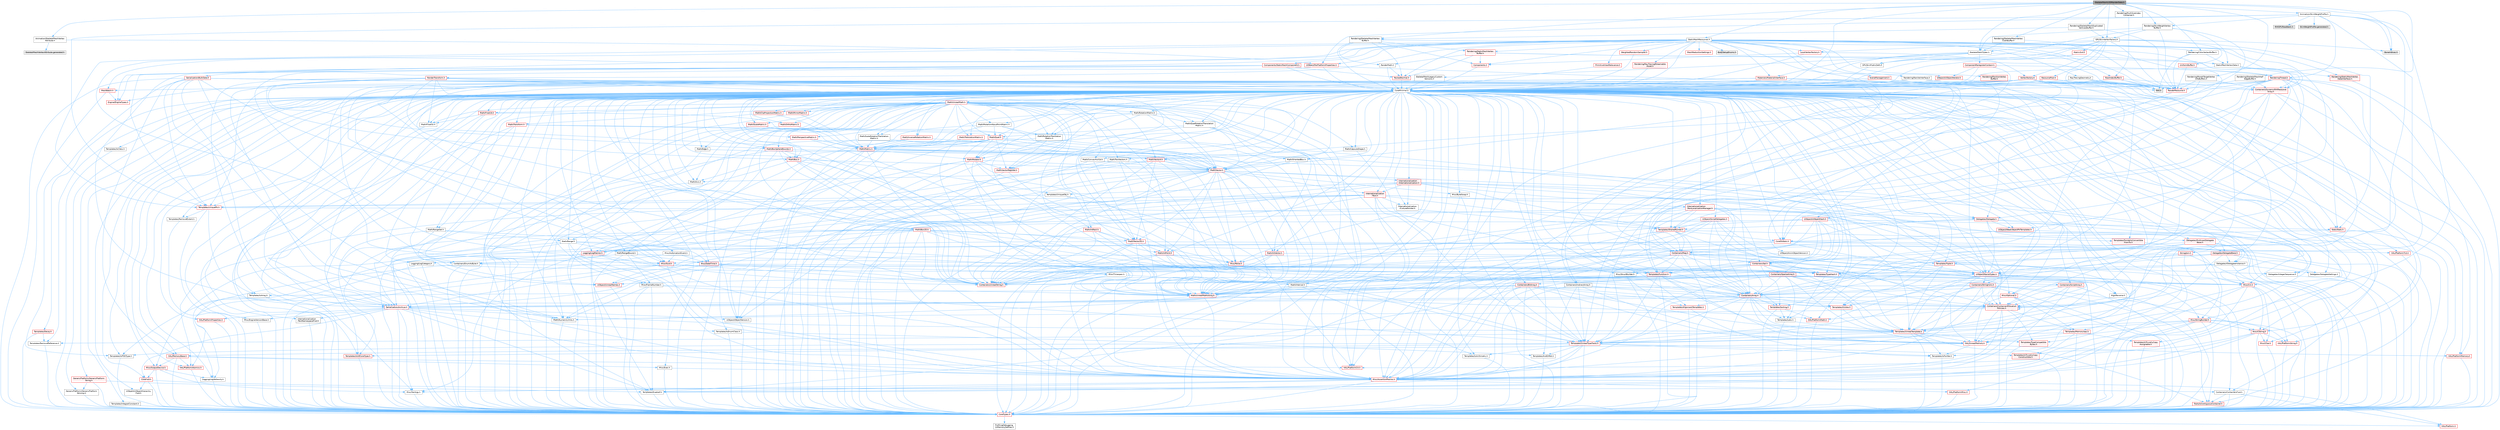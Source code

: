 digraph "SkeletalMeshLODRenderData.h"
{
 // INTERACTIVE_SVG=YES
 // LATEX_PDF_SIZE
  bgcolor="transparent";
  edge [fontname=Helvetica,fontsize=10,labelfontname=Helvetica,labelfontsize=10];
  node [fontname=Helvetica,fontsize=10,shape=box,height=0.2,width=0.4];
  Node1 [id="Node000001",label="SkeletalMeshLODRenderData.h",height=0.2,width=0.4,color="gray40", fillcolor="grey60", style="filled", fontcolor="black",tooltip=" "];
  Node1 -> Node2 [id="edge1_Node000001_Node000002",color="steelblue1",style="solid",tooltip=" "];
  Node2 [id="Node000002",label="CoreMinimal.h",height=0.2,width=0.4,color="grey40", fillcolor="white", style="filled",URL="$d7/d67/CoreMinimal_8h.html",tooltip=" "];
  Node2 -> Node3 [id="edge2_Node000002_Node000003",color="steelblue1",style="solid",tooltip=" "];
  Node3 [id="Node000003",label="CoreTypes.h",height=0.2,width=0.4,color="red", fillcolor="#FFF0F0", style="filled",URL="$dc/dec/CoreTypes_8h.html",tooltip=" "];
  Node3 -> Node4 [id="edge3_Node000003_Node000004",color="steelblue1",style="solid",tooltip=" "];
  Node4 [id="Node000004",label="HAL/Platform.h",height=0.2,width=0.4,color="red", fillcolor="#FFF0F0", style="filled",URL="$d9/dd0/Platform_8h.html",tooltip=" "];
  Node3 -> Node14 [id="edge4_Node000003_Node000014",color="steelblue1",style="solid",tooltip=" "];
  Node14 [id="Node000014",label="ProfilingDebugging\l/UMemoryDefines.h",height=0.2,width=0.4,color="grey40", fillcolor="white", style="filled",URL="$d2/da2/UMemoryDefines_8h.html",tooltip=" "];
  Node2 -> Node17 [id="edge5_Node000002_Node000017",color="steelblue1",style="solid",tooltip=" "];
  Node17 [id="Node000017",label="CoreFwd.h",height=0.2,width=0.4,color="red", fillcolor="#FFF0F0", style="filled",URL="$d1/d1e/CoreFwd_8h.html",tooltip=" "];
  Node17 -> Node3 [id="edge6_Node000017_Node000003",color="steelblue1",style="solid",tooltip=" "];
  Node17 -> Node18 [id="edge7_Node000017_Node000018",color="steelblue1",style="solid",tooltip=" "];
  Node18 [id="Node000018",label="Containers/ContainersFwd.h",height=0.2,width=0.4,color="grey40", fillcolor="white", style="filled",URL="$d4/d0a/ContainersFwd_8h.html",tooltip=" "];
  Node18 -> Node4 [id="edge8_Node000018_Node000004",color="steelblue1",style="solid",tooltip=" "];
  Node18 -> Node3 [id="edge9_Node000018_Node000003",color="steelblue1",style="solid",tooltip=" "];
  Node18 -> Node19 [id="edge10_Node000018_Node000019",color="steelblue1",style="solid",tooltip=" "];
  Node19 [id="Node000019",label="Traits/IsContiguousContainer.h",height=0.2,width=0.4,color="red", fillcolor="#FFF0F0", style="filled",URL="$d5/d3c/IsContiguousContainer_8h.html",tooltip=" "];
  Node19 -> Node3 [id="edge11_Node000019_Node000003",color="steelblue1",style="solid",tooltip=" "];
  Node17 -> Node23 [id="edge12_Node000017_Node000023",color="steelblue1",style="solid",tooltip=" "];
  Node23 [id="Node000023",label="UObject/UObjectHierarchy\lFwd.h",height=0.2,width=0.4,color="grey40", fillcolor="white", style="filled",URL="$d3/d13/UObjectHierarchyFwd_8h.html",tooltip=" "];
  Node2 -> Node23 [id="edge13_Node000002_Node000023",color="steelblue1",style="solid",tooltip=" "];
  Node2 -> Node18 [id="edge14_Node000002_Node000018",color="steelblue1",style="solid",tooltip=" "];
  Node2 -> Node24 [id="edge15_Node000002_Node000024",color="steelblue1",style="solid",tooltip=" "];
  Node24 [id="Node000024",label="Misc/VarArgs.h",height=0.2,width=0.4,color="grey40", fillcolor="white", style="filled",URL="$d5/d6f/VarArgs_8h.html",tooltip=" "];
  Node24 -> Node3 [id="edge16_Node000024_Node000003",color="steelblue1",style="solid",tooltip=" "];
  Node2 -> Node25 [id="edge17_Node000002_Node000025",color="steelblue1",style="solid",tooltip=" "];
  Node25 [id="Node000025",label="Logging/LogVerbosity.h",height=0.2,width=0.4,color="grey40", fillcolor="white", style="filled",URL="$d2/d8f/LogVerbosity_8h.html",tooltip=" "];
  Node25 -> Node3 [id="edge18_Node000025_Node000003",color="steelblue1",style="solid",tooltip=" "];
  Node2 -> Node26 [id="edge19_Node000002_Node000026",color="steelblue1",style="solid",tooltip=" "];
  Node26 [id="Node000026",label="Misc/OutputDevice.h",height=0.2,width=0.4,color="red", fillcolor="#FFF0F0", style="filled",URL="$d7/d32/OutputDevice_8h.html",tooltip=" "];
  Node26 -> Node17 [id="edge20_Node000026_Node000017",color="steelblue1",style="solid",tooltip=" "];
  Node26 -> Node3 [id="edge21_Node000026_Node000003",color="steelblue1",style="solid",tooltip=" "];
  Node26 -> Node25 [id="edge22_Node000026_Node000025",color="steelblue1",style="solid",tooltip=" "];
  Node26 -> Node24 [id="edge23_Node000026_Node000024",color="steelblue1",style="solid",tooltip=" "];
  Node2 -> Node32 [id="edge24_Node000002_Node000032",color="steelblue1",style="solid",tooltip=" "];
  Node32 [id="Node000032",label="HAL/PlatformCrt.h",height=0.2,width=0.4,color="red", fillcolor="#FFF0F0", style="filled",URL="$d8/d75/PlatformCrt_8h.html",tooltip=" "];
  Node2 -> Node42 [id="edge25_Node000002_Node000042",color="steelblue1",style="solid",tooltip=" "];
  Node42 [id="Node000042",label="HAL/PlatformMisc.h",height=0.2,width=0.4,color="red", fillcolor="#FFF0F0", style="filled",URL="$d0/df5/PlatformMisc_8h.html",tooltip=" "];
  Node42 -> Node3 [id="edge26_Node000042_Node000003",color="steelblue1",style="solid",tooltip=" "];
  Node2 -> Node61 [id="edge27_Node000002_Node000061",color="steelblue1",style="solid",tooltip=" "];
  Node61 [id="Node000061",label="Misc/AssertionMacros.h",height=0.2,width=0.4,color="red", fillcolor="#FFF0F0", style="filled",URL="$d0/dfa/AssertionMacros_8h.html",tooltip=" "];
  Node61 -> Node3 [id="edge28_Node000061_Node000003",color="steelblue1",style="solid",tooltip=" "];
  Node61 -> Node4 [id="edge29_Node000061_Node000004",color="steelblue1",style="solid",tooltip=" "];
  Node61 -> Node42 [id="edge30_Node000061_Node000042",color="steelblue1",style="solid",tooltip=" "];
  Node61 -> Node62 [id="edge31_Node000061_Node000062",color="steelblue1",style="solid",tooltip=" "];
  Node62 [id="Node000062",label="Templates/EnableIf.h",height=0.2,width=0.4,color="grey40", fillcolor="white", style="filled",URL="$d7/d60/EnableIf_8h.html",tooltip=" "];
  Node62 -> Node3 [id="edge32_Node000062_Node000003",color="steelblue1",style="solid",tooltip=" "];
  Node61 -> Node24 [id="edge33_Node000061_Node000024",color="steelblue1",style="solid",tooltip=" "];
  Node2 -> Node70 [id="edge34_Node000002_Node000070",color="steelblue1",style="solid",tooltip=" "];
  Node70 [id="Node000070",label="Templates/IsPointer.h",height=0.2,width=0.4,color="grey40", fillcolor="white", style="filled",URL="$d7/d05/IsPointer_8h.html",tooltip=" "];
  Node70 -> Node3 [id="edge35_Node000070_Node000003",color="steelblue1",style="solid",tooltip=" "];
  Node2 -> Node71 [id="edge36_Node000002_Node000071",color="steelblue1",style="solid",tooltip=" "];
  Node71 [id="Node000071",label="HAL/PlatformMemory.h",height=0.2,width=0.4,color="red", fillcolor="#FFF0F0", style="filled",URL="$de/d68/PlatformMemory_8h.html",tooltip=" "];
  Node71 -> Node3 [id="edge37_Node000071_Node000003",color="steelblue1",style="solid",tooltip=" "];
  Node2 -> Node54 [id="edge38_Node000002_Node000054",color="steelblue1",style="solid",tooltip=" "];
  Node54 [id="Node000054",label="HAL/PlatformAtomics.h",height=0.2,width=0.4,color="red", fillcolor="#FFF0F0", style="filled",URL="$d3/d36/PlatformAtomics_8h.html",tooltip=" "];
  Node54 -> Node3 [id="edge39_Node000054_Node000003",color="steelblue1",style="solid",tooltip=" "];
  Node2 -> Node76 [id="edge40_Node000002_Node000076",color="steelblue1",style="solid",tooltip=" "];
  Node76 [id="Node000076",label="Misc/Exec.h",height=0.2,width=0.4,color="grey40", fillcolor="white", style="filled",URL="$de/ddb/Exec_8h.html",tooltip=" "];
  Node76 -> Node3 [id="edge41_Node000076_Node000003",color="steelblue1",style="solid",tooltip=" "];
  Node76 -> Node61 [id="edge42_Node000076_Node000061",color="steelblue1",style="solid",tooltip=" "];
  Node2 -> Node77 [id="edge43_Node000002_Node000077",color="steelblue1",style="solid",tooltip=" "];
  Node77 [id="Node000077",label="HAL/MemoryBase.h",height=0.2,width=0.4,color="red", fillcolor="#FFF0F0", style="filled",URL="$d6/d9f/MemoryBase_8h.html",tooltip=" "];
  Node77 -> Node3 [id="edge44_Node000077_Node000003",color="steelblue1",style="solid",tooltip=" "];
  Node77 -> Node54 [id="edge45_Node000077_Node000054",color="steelblue1",style="solid",tooltip=" "];
  Node77 -> Node32 [id="edge46_Node000077_Node000032",color="steelblue1",style="solid",tooltip=" "];
  Node77 -> Node76 [id="edge47_Node000077_Node000076",color="steelblue1",style="solid",tooltip=" "];
  Node77 -> Node26 [id="edge48_Node000077_Node000026",color="steelblue1",style="solid",tooltip=" "];
  Node2 -> Node87 [id="edge49_Node000002_Node000087",color="steelblue1",style="solid",tooltip=" "];
  Node87 [id="Node000087",label="HAL/UnrealMemory.h",height=0.2,width=0.4,color="red", fillcolor="#FFF0F0", style="filled",URL="$d9/d96/UnrealMemory_8h.html",tooltip=" "];
  Node87 -> Node3 [id="edge50_Node000087_Node000003",color="steelblue1",style="solid",tooltip=" "];
  Node87 -> Node77 [id="edge51_Node000087_Node000077",color="steelblue1",style="solid",tooltip=" "];
  Node87 -> Node71 [id="edge52_Node000087_Node000071",color="steelblue1",style="solid",tooltip=" "];
  Node87 -> Node70 [id="edge53_Node000087_Node000070",color="steelblue1",style="solid",tooltip=" "];
  Node2 -> Node89 [id="edge54_Node000002_Node000089",color="steelblue1",style="solid",tooltip=" "];
  Node89 [id="Node000089",label="Templates/IsArithmetic.h",height=0.2,width=0.4,color="grey40", fillcolor="white", style="filled",URL="$d2/d5d/IsArithmetic_8h.html",tooltip=" "];
  Node89 -> Node3 [id="edge55_Node000089_Node000003",color="steelblue1",style="solid",tooltip=" "];
  Node2 -> Node83 [id="edge56_Node000002_Node000083",color="steelblue1",style="solid",tooltip=" "];
  Node83 [id="Node000083",label="Templates/AndOrNot.h",height=0.2,width=0.4,color="grey40", fillcolor="white", style="filled",URL="$db/d0a/AndOrNot_8h.html",tooltip=" "];
  Node83 -> Node3 [id="edge57_Node000083_Node000003",color="steelblue1",style="solid",tooltip=" "];
  Node2 -> Node90 [id="edge58_Node000002_Node000090",color="steelblue1",style="solid",tooltip=" "];
  Node90 [id="Node000090",label="Templates/IsPODType.h",height=0.2,width=0.4,color="grey40", fillcolor="white", style="filled",URL="$d7/db1/IsPODType_8h.html",tooltip=" "];
  Node90 -> Node3 [id="edge59_Node000090_Node000003",color="steelblue1",style="solid",tooltip=" "];
  Node2 -> Node91 [id="edge60_Node000002_Node000091",color="steelblue1",style="solid",tooltip=" "];
  Node91 [id="Node000091",label="Templates/IsUECoreType.h",height=0.2,width=0.4,color="red", fillcolor="#FFF0F0", style="filled",URL="$d1/db8/IsUECoreType_8h.html",tooltip=" "];
  Node91 -> Node3 [id="edge61_Node000091_Node000003",color="steelblue1",style="solid",tooltip=" "];
  Node2 -> Node84 [id="edge62_Node000002_Node000084",color="steelblue1",style="solid",tooltip=" "];
  Node84 [id="Node000084",label="Templates/IsTriviallyCopy\lConstructible.h",height=0.2,width=0.4,color="red", fillcolor="#FFF0F0", style="filled",URL="$d3/d78/IsTriviallyCopyConstructible_8h.html",tooltip=" "];
  Node84 -> Node3 [id="edge63_Node000084_Node000003",color="steelblue1",style="solid",tooltip=" "];
  Node2 -> Node92 [id="edge64_Node000002_Node000092",color="steelblue1",style="solid",tooltip=" "];
  Node92 [id="Node000092",label="Templates/UnrealTypeTraits.h",height=0.2,width=0.4,color="red", fillcolor="#FFF0F0", style="filled",URL="$d2/d2d/UnrealTypeTraits_8h.html",tooltip=" "];
  Node92 -> Node3 [id="edge65_Node000092_Node000003",color="steelblue1",style="solid",tooltip=" "];
  Node92 -> Node70 [id="edge66_Node000092_Node000070",color="steelblue1",style="solid",tooltip=" "];
  Node92 -> Node61 [id="edge67_Node000092_Node000061",color="steelblue1",style="solid",tooltip=" "];
  Node92 -> Node83 [id="edge68_Node000092_Node000083",color="steelblue1",style="solid",tooltip=" "];
  Node92 -> Node62 [id="edge69_Node000092_Node000062",color="steelblue1",style="solid",tooltip=" "];
  Node92 -> Node89 [id="edge70_Node000092_Node000089",color="steelblue1",style="solid",tooltip=" "];
  Node92 -> Node90 [id="edge71_Node000092_Node000090",color="steelblue1",style="solid",tooltip=" "];
  Node92 -> Node91 [id="edge72_Node000092_Node000091",color="steelblue1",style="solid",tooltip=" "];
  Node92 -> Node84 [id="edge73_Node000092_Node000084",color="steelblue1",style="solid",tooltip=" "];
  Node2 -> Node62 [id="edge74_Node000002_Node000062",color="steelblue1",style="solid",tooltip=" "];
  Node2 -> Node94 [id="edge75_Node000002_Node000094",color="steelblue1",style="solid",tooltip=" "];
  Node94 [id="Node000094",label="Templates/RemoveReference.h",height=0.2,width=0.4,color="grey40", fillcolor="white", style="filled",URL="$da/dbe/RemoveReference_8h.html",tooltip=" "];
  Node94 -> Node3 [id="edge76_Node000094_Node000003",color="steelblue1",style="solid",tooltip=" "];
  Node2 -> Node95 [id="edge77_Node000002_Node000095",color="steelblue1",style="solid",tooltip=" "];
  Node95 [id="Node000095",label="Templates/IntegralConstant.h",height=0.2,width=0.4,color="grey40", fillcolor="white", style="filled",URL="$db/d1b/IntegralConstant_8h.html",tooltip=" "];
  Node95 -> Node3 [id="edge78_Node000095_Node000003",color="steelblue1",style="solid",tooltip=" "];
  Node2 -> Node96 [id="edge79_Node000002_Node000096",color="steelblue1",style="solid",tooltip=" "];
  Node96 [id="Node000096",label="Templates/IsClass.h",height=0.2,width=0.4,color="grey40", fillcolor="white", style="filled",URL="$db/dcb/IsClass_8h.html",tooltip=" "];
  Node96 -> Node3 [id="edge80_Node000096_Node000003",color="steelblue1",style="solid",tooltip=" "];
  Node2 -> Node97 [id="edge81_Node000002_Node000097",color="steelblue1",style="solid",tooltip=" "];
  Node97 [id="Node000097",label="Templates/TypeCompatible\lBytes.h",height=0.2,width=0.4,color="red", fillcolor="#FFF0F0", style="filled",URL="$df/d0a/TypeCompatibleBytes_8h.html",tooltip=" "];
  Node97 -> Node3 [id="edge82_Node000097_Node000003",color="steelblue1",style="solid",tooltip=" "];
  Node2 -> Node19 [id="edge83_Node000002_Node000019",color="steelblue1",style="solid",tooltip=" "];
  Node2 -> Node98 [id="edge84_Node000002_Node000098",color="steelblue1",style="solid",tooltip=" "];
  Node98 [id="Node000098",label="Templates/UnrealTemplate.h",height=0.2,width=0.4,color="red", fillcolor="#FFF0F0", style="filled",URL="$d4/d24/UnrealTemplate_8h.html",tooltip=" "];
  Node98 -> Node3 [id="edge85_Node000098_Node000003",color="steelblue1",style="solid",tooltip=" "];
  Node98 -> Node70 [id="edge86_Node000098_Node000070",color="steelblue1",style="solid",tooltip=" "];
  Node98 -> Node87 [id="edge87_Node000098_Node000087",color="steelblue1",style="solid",tooltip=" "];
  Node98 -> Node92 [id="edge88_Node000098_Node000092",color="steelblue1",style="solid",tooltip=" "];
  Node98 -> Node94 [id="edge89_Node000098_Node000094",color="steelblue1",style="solid",tooltip=" "];
  Node98 -> Node97 [id="edge90_Node000098_Node000097",color="steelblue1",style="solid",tooltip=" "];
  Node98 -> Node19 [id="edge91_Node000098_Node000019",color="steelblue1",style="solid",tooltip=" "];
  Node2 -> Node47 [id="edge92_Node000002_Node000047",color="steelblue1",style="solid",tooltip=" "];
  Node47 [id="Node000047",label="Math/NumericLimits.h",height=0.2,width=0.4,color="grey40", fillcolor="white", style="filled",URL="$df/d1b/NumericLimits_8h.html",tooltip=" "];
  Node47 -> Node3 [id="edge93_Node000047_Node000003",color="steelblue1",style="solid",tooltip=" "];
  Node2 -> Node102 [id="edge94_Node000002_Node000102",color="steelblue1",style="solid",tooltip=" "];
  Node102 [id="Node000102",label="HAL/PlatformMath.h",height=0.2,width=0.4,color="red", fillcolor="#FFF0F0", style="filled",URL="$dc/d53/PlatformMath_8h.html",tooltip=" "];
  Node102 -> Node3 [id="edge95_Node000102_Node000003",color="steelblue1",style="solid",tooltip=" "];
  Node2 -> Node85 [id="edge96_Node000002_Node000085",color="steelblue1",style="solid",tooltip=" "];
  Node85 [id="Node000085",label="Templates/IsTriviallyCopy\lAssignable.h",height=0.2,width=0.4,color="red", fillcolor="#FFF0F0", style="filled",URL="$d2/df2/IsTriviallyCopyAssignable_8h.html",tooltip=" "];
  Node85 -> Node3 [id="edge97_Node000085_Node000003",color="steelblue1",style="solid",tooltip=" "];
  Node2 -> Node110 [id="edge98_Node000002_Node000110",color="steelblue1",style="solid",tooltip=" "];
  Node110 [id="Node000110",label="Templates/MemoryOps.h",height=0.2,width=0.4,color="red", fillcolor="#FFF0F0", style="filled",URL="$db/dea/MemoryOps_8h.html",tooltip=" "];
  Node110 -> Node3 [id="edge99_Node000110_Node000003",color="steelblue1",style="solid",tooltip=" "];
  Node110 -> Node87 [id="edge100_Node000110_Node000087",color="steelblue1",style="solid",tooltip=" "];
  Node110 -> Node85 [id="edge101_Node000110_Node000085",color="steelblue1",style="solid",tooltip=" "];
  Node110 -> Node84 [id="edge102_Node000110_Node000084",color="steelblue1",style="solid",tooltip=" "];
  Node110 -> Node92 [id="edge103_Node000110_Node000092",color="steelblue1",style="solid",tooltip=" "];
  Node2 -> Node111 [id="edge104_Node000002_Node000111",color="steelblue1",style="solid",tooltip=" "];
  Node111 [id="Node000111",label="Containers/ContainerAllocation\lPolicies.h",height=0.2,width=0.4,color="red", fillcolor="#FFF0F0", style="filled",URL="$d7/dff/ContainerAllocationPolicies_8h.html",tooltip=" "];
  Node111 -> Node3 [id="edge105_Node000111_Node000003",color="steelblue1",style="solid",tooltip=" "];
  Node111 -> Node111 [id="edge106_Node000111_Node000111",color="steelblue1",style="solid",tooltip=" "];
  Node111 -> Node102 [id="edge107_Node000111_Node000102",color="steelblue1",style="solid",tooltip=" "];
  Node111 -> Node87 [id="edge108_Node000111_Node000087",color="steelblue1",style="solid",tooltip=" "];
  Node111 -> Node47 [id="edge109_Node000111_Node000047",color="steelblue1",style="solid",tooltip=" "];
  Node111 -> Node61 [id="edge110_Node000111_Node000061",color="steelblue1",style="solid",tooltip=" "];
  Node111 -> Node110 [id="edge111_Node000111_Node000110",color="steelblue1",style="solid",tooltip=" "];
  Node111 -> Node97 [id="edge112_Node000111_Node000097",color="steelblue1",style="solid",tooltip=" "];
  Node2 -> Node114 [id="edge113_Node000002_Node000114",color="steelblue1",style="solid",tooltip=" "];
  Node114 [id="Node000114",label="Templates/IsEnumClass.h",height=0.2,width=0.4,color="grey40", fillcolor="white", style="filled",URL="$d7/d15/IsEnumClass_8h.html",tooltip=" "];
  Node114 -> Node3 [id="edge114_Node000114_Node000003",color="steelblue1",style="solid",tooltip=" "];
  Node114 -> Node83 [id="edge115_Node000114_Node000083",color="steelblue1",style="solid",tooltip=" "];
  Node2 -> Node115 [id="edge116_Node000002_Node000115",color="steelblue1",style="solid",tooltip=" "];
  Node115 [id="Node000115",label="HAL/PlatformProperties.h",height=0.2,width=0.4,color="red", fillcolor="#FFF0F0", style="filled",URL="$d9/db0/PlatformProperties_8h.html",tooltip=" "];
  Node115 -> Node3 [id="edge117_Node000115_Node000003",color="steelblue1",style="solid",tooltip=" "];
  Node2 -> Node118 [id="edge118_Node000002_Node000118",color="steelblue1",style="solid",tooltip=" "];
  Node118 [id="Node000118",label="Misc/EngineVersionBase.h",height=0.2,width=0.4,color="grey40", fillcolor="white", style="filled",URL="$d5/d2b/EngineVersionBase_8h.html",tooltip=" "];
  Node118 -> Node3 [id="edge119_Node000118_Node000003",color="steelblue1",style="solid",tooltip=" "];
  Node2 -> Node119 [id="edge120_Node000002_Node000119",color="steelblue1",style="solid",tooltip=" "];
  Node119 [id="Node000119",label="Internationalization\l/TextNamespaceFwd.h",height=0.2,width=0.4,color="grey40", fillcolor="white", style="filled",URL="$d8/d97/TextNamespaceFwd_8h.html",tooltip=" "];
  Node119 -> Node3 [id="edge121_Node000119_Node000003",color="steelblue1",style="solid",tooltip=" "];
  Node2 -> Node120 [id="edge122_Node000002_Node000120",color="steelblue1",style="solid",tooltip=" "];
  Node120 [id="Node000120",label="Serialization/Archive.h",height=0.2,width=0.4,color="red", fillcolor="#FFF0F0", style="filled",URL="$d7/d3b/Archive_8h.html",tooltip=" "];
  Node120 -> Node17 [id="edge123_Node000120_Node000017",color="steelblue1",style="solid",tooltip=" "];
  Node120 -> Node3 [id="edge124_Node000120_Node000003",color="steelblue1",style="solid",tooltip=" "];
  Node120 -> Node115 [id="edge125_Node000120_Node000115",color="steelblue1",style="solid",tooltip=" "];
  Node120 -> Node119 [id="edge126_Node000120_Node000119",color="steelblue1",style="solid",tooltip=" "];
  Node120 -> Node61 [id="edge127_Node000120_Node000061",color="steelblue1",style="solid",tooltip=" "];
  Node120 -> Node118 [id="edge128_Node000120_Node000118",color="steelblue1",style="solid",tooltip=" "];
  Node120 -> Node24 [id="edge129_Node000120_Node000024",color="steelblue1",style="solid",tooltip=" "];
  Node120 -> Node62 [id="edge130_Node000120_Node000062",color="steelblue1",style="solid",tooltip=" "];
  Node120 -> Node114 [id="edge131_Node000120_Node000114",color="steelblue1",style="solid",tooltip=" "];
  Node120 -> Node98 [id="edge132_Node000120_Node000098",color="steelblue1",style="solid",tooltip=" "];
  Node120 -> Node123 [id="edge133_Node000120_Node000123",color="steelblue1",style="solid",tooltip=" "];
  Node123 [id="Node000123",label="UObject/ObjectVersion.h",height=0.2,width=0.4,color="grey40", fillcolor="white", style="filled",URL="$da/d63/ObjectVersion_8h.html",tooltip=" "];
  Node123 -> Node3 [id="edge134_Node000123_Node000003",color="steelblue1",style="solid",tooltip=" "];
  Node2 -> Node124 [id="edge135_Node000002_Node000124",color="steelblue1",style="solid",tooltip=" "];
  Node124 [id="Node000124",label="Templates/Less.h",height=0.2,width=0.4,color="grey40", fillcolor="white", style="filled",URL="$de/dc8/Less_8h.html",tooltip=" "];
  Node124 -> Node3 [id="edge136_Node000124_Node000003",color="steelblue1",style="solid",tooltip=" "];
  Node124 -> Node98 [id="edge137_Node000124_Node000098",color="steelblue1",style="solid",tooltip=" "];
  Node2 -> Node125 [id="edge138_Node000002_Node000125",color="steelblue1",style="solid",tooltip=" "];
  Node125 [id="Node000125",label="Templates/Sorting.h",height=0.2,width=0.4,color="red", fillcolor="#FFF0F0", style="filled",URL="$d3/d9e/Sorting_8h.html",tooltip=" "];
  Node125 -> Node3 [id="edge139_Node000125_Node000003",color="steelblue1",style="solid",tooltip=" "];
  Node125 -> Node102 [id="edge140_Node000125_Node000102",color="steelblue1",style="solid",tooltip=" "];
  Node125 -> Node124 [id="edge141_Node000125_Node000124",color="steelblue1",style="solid",tooltip=" "];
  Node2 -> Node136 [id="edge142_Node000002_Node000136",color="steelblue1",style="solid",tooltip=" "];
  Node136 [id="Node000136",label="Misc/Char.h",height=0.2,width=0.4,color="red", fillcolor="#FFF0F0", style="filled",URL="$d0/d58/Char_8h.html",tooltip=" "];
  Node136 -> Node3 [id="edge143_Node000136_Node000003",color="steelblue1",style="solid",tooltip=" "];
  Node2 -> Node139 [id="edge144_Node000002_Node000139",color="steelblue1",style="solid",tooltip=" "];
  Node139 [id="Node000139",label="GenericPlatform/GenericPlatform\lStricmp.h",height=0.2,width=0.4,color="grey40", fillcolor="white", style="filled",URL="$d2/d86/GenericPlatformStricmp_8h.html",tooltip=" "];
  Node139 -> Node3 [id="edge145_Node000139_Node000003",color="steelblue1",style="solid",tooltip=" "];
  Node2 -> Node140 [id="edge146_Node000002_Node000140",color="steelblue1",style="solid",tooltip=" "];
  Node140 [id="Node000140",label="GenericPlatform/GenericPlatform\lString.h",height=0.2,width=0.4,color="red", fillcolor="#FFF0F0", style="filled",URL="$dd/d20/GenericPlatformString_8h.html",tooltip=" "];
  Node140 -> Node3 [id="edge147_Node000140_Node000003",color="steelblue1",style="solid",tooltip=" "];
  Node140 -> Node139 [id="edge148_Node000140_Node000139",color="steelblue1",style="solid",tooltip=" "];
  Node140 -> Node62 [id="edge149_Node000140_Node000062",color="steelblue1",style="solid",tooltip=" "];
  Node2 -> Node73 [id="edge150_Node000002_Node000073",color="steelblue1",style="solid",tooltip=" "];
  Node73 [id="Node000073",label="HAL/PlatformString.h",height=0.2,width=0.4,color="red", fillcolor="#FFF0F0", style="filled",URL="$db/db5/PlatformString_8h.html",tooltip=" "];
  Node73 -> Node3 [id="edge151_Node000073_Node000003",color="steelblue1",style="solid",tooltip=" "];
  Node2 -> Node143 [id="edge152_Node000002_Node000143",color="steelblue1",style="solid",tooltip=" "];
  Node143 [id="Node000143",label="Misc/CString.h",height=0.2,width=0.4,color="red", fillcolor="#FFF0F0", style="filled",URL="$d2/d49/CString_8h.html",tooltip=" "];
  Node143 -> Node3 [id="edge153_Node000143_Node000003",color="steelblue1",style="solid",tooltip=" "];
  Node143 -> Node32 [id="edge154_Node000143_Node000032",color="steelblue1",style="solid",tooltip=" "];
  Node143 -> Node73 [id="edge155_Node000143_Node000073",color="steelblue1",style="solid",tooltip=" "];
  Node143 -> Node61 [id="edge156_Node000143_Node000061",color="steelblue1",style="solid",tooltip=" "];
  Node143 -> Node136 [id="edge157_Node000143_Node000136",color="steelblue1",style="solid",tooltip=" "];
  Node143 -> Node24 [id="edge158_Node000143_Node000024",color="steelblue1",style="solid",tooltip=" "];
  Node2 -> Node144 [id="edge159_Node000002_Node000144",color="steelblue1",style="solid",tooltip=" "];
  Node144 [id="Node000144",label="Misc/Crc.h",height=0.2,width=0.4,color="red", fillcolor="#FFF0F0", style="filled",URL="$d4/dd2/Crc_8h.html",tooltip=" "];
  Node144 -> Node3 [id="edge160_Node000144_Node000003",color="steelblue1",style="solid",tooltip=" "];
  Node144 -> Node73 [id="edge161_Node000144_Node000073",color="steelblue1",style="solid",tooltip=" "];
  Node144 -> Node61 [id="edge162_Node000144_Node000061",color="steelblue1",style="solid",tooltip=" "];
  Node144 -> Node143 [id="edge163_Node000144_Node000143",color="steelblue1",style="solid",tooltip=" "];
  Node144 -> Node136 [id="edge164_Node000144_Node000136",color="steelblue1",style="solid",tooltip=" "];
  Node144 -> Node92 [id="edge165_Node000144_Node000092",color="steelblue1",style="solid",tooltip=" "];
  Node2 -> Node135 [id="edge166_Node000002_Node000135",color="steelblue1",style="solid",tooltip=" "];
  Node135 [id="Node000135",label="Math/UnrealMathUtility.h",height=0.2,width=0.4,color="red", fillcolor="#FFF0F0", style="filled",URL="$db/db8/UnrealMathUtility_8h.html",tooltip=" "];
  Node135 -> Node3 [id="edge167_Node000135_Node000003",color="steelblue1",style="solid",tooltip=" "];
  Node135 -> Node61 [id="edge168_Node000135_Node000061",color="steelblue1",style="solid",tooltip=" "];
  Node135 -> Node102 [id="edge169_Node000135_Node000102",color="steelblue1",style="solid",tooltip=" "];
  Node2 -> Node145 [id="edge170_Node000002_Node000145",color="steelblue1",style="solid",tooltip=" "];
  Node145 [id="Node000145",label="Containers/UnrealString.h",height=0.2,width=0.4,color="red", fillcolor="#FFF0F0", style="filled",URL="$d5/dba/UnrealString_8h.html",tooltip=" "];
  Node2 -> Node149 [id="edge171_Node000002_Node000149",color="steelblue1",style="solid",tooltip=" "];
  Node149 [id="Node000149",label="Containers/Array.h",height=0.2,width=0.4,color="red", fillcolor="#FFF0F0", style="filled",URL="$df/dd0/Array_8h.html",tooltip=" "];
  Node149 -> Node3 [id="edge172_Node000149_Node000003",color="steelblue1",style="solid",tooltip=" "];
  Node149 -> Node61 [id="edge173_Node000149_Node000061",color="steelblue1",style="solid",tooltip=" "];
  Node149 -> Node87 [id="edge174_Node000149_Node000087",color="steelblue1",style="solid",tooltip=" "];
  Node149 -> Node92 [id="edge175_Node000149_Node000092",color="steelblue1",style="solid",tooltip=" "];
  Node149 -> Node98 [id="edge176_Node000149_Node000098",color="steelblue1",style="solid",tooltip=" "];
  Node149 -> Node111 [id="edge177_Node000149_Node000111",color="steelblue1",style="solid",tooltip=" "];
  Node149 -> Node120 [id="edge178_Node000149_Node000120",color="steelblue1",style="solid",tooltip=" "];
  Node149 -> Node128 [id="edge179_Node000149_Node000128",color="steelblue1",style="solid",tooltip=" "];
  Node128 [id="Node000128",label="Templates/Invoke.h",height=0.2,width=0.4,color="red", fillcolor="#FFF0F0", style="filled",URL="$d7/deb/Invoke_8h.html",tooltip=" "];
  Node128 -> Node3 [id="edge180_Node000128_Node000003",color="steelblue1",style="solid",tooltip=" "];
  Node128 -> Node98 [id="edge181_Node000128_Node000098",color="steelblue1",style="solid",tooltip=" "];
  Node149 -> Node124 [id="edge182_Node000149_Node000124",color="steelblue1",style="solid",tooltip=" "];
  Node149 -> Node125 [id="edge183_Node000149_Node000125",color="steelblue1",style="solid",tooltip=" "];
  Node149 -> Node172 [id="edge184_Node000149_Node000172",color="steelblue1",style="solid",tooltip=" "];
  Node172 [id="Node000172",label="Templates/AlignmentTemplates.h",height=0.2,width=0.4,color="red", fillcolor="#FFF0F0", style="filled",URL="$dd/d32/AlignmentTemplates_8h.html",tooltip=" "];
  Node172 -> Node3 [id="edge185_Node000172_Node000003",color="steelblue1",style="solid",tooltip=" "];
  Node172 -> Node70 [id="edge186_Node000172_Node000070",color="steelblue1",style="solid",tooltip=" "];
  Node2 -> Node173 [id="edge187_Node000002_Node000173",color="steelblue1",style="solid",tooltip=" "];
  Node173 [id="Node000173",label="Misc/FrameNumber.h",height=0.2,width=0.4,color="grey40", fillcolor="white", style="filled",URL="$dd/dbd/FrameNumber_8h.html",tooltip=" "];
  Node173 -> Node3 [id="edge188_Node000173_Node000003",color="steelblue1",style="solid",tooltip=" "];
  Node173 -> Node47 [id="edge189_Node000173_Node000047",color="steelblue1",style="solid",tooltip=" "];
  Node173 -> Node135 [id="edge190_Node000173_Node000135",color="steelblue1",style="solid",tooltip=" "];
  Node173 -> Node62 [id="edge191_Node000173_Node000062",color="steelblue1",style="solid",tooltip=" "];
  Node173 -> Node92 [id="edge192_Node000173_Node000092",color="steelblue1",style="solid",tooltip=" "];
  Node2 -> Node174 [id="edge193_Node000002_Node000174",color="steelblue1",style="solid",tooltip=" "];
  Node174 [id="Node000174",label="Misc/Timespan.h",height=0.2,width=0.4,color="grey40", fillcolor="white", style="filled",URL="$da/dd9/Timespan_8h.html",tooltip=" "];
  Node174 -> Node3 [id="edge194_Node000174_Node000003",color="steelblue1",style="solid",tooltip=" "];
  Node174 -> Node175 [id="edge195_Node000174_Node000175",color="steelblue1",style="solid",tooltip=" "];
  Node175 [id="Node000175",label="Math/Interval.h",height=0.2,width=0.4,color="grey40", fillcolor="white", style="filled",URL="$d1/d55/Interval_8h.html",tooltip=" "];
  Node175 -> Node3 [id="edge196_Node000175_Node000003",color="steelblue1",style="solid",tooltip=" "];
  Node175 -> Node89 [id="edge197_Node000175_Node000089",color="steelblue1",style="solid",tooltip=" "];
  Node175 -> Node92 [id="edge198_Node000175_Node000092",color="steelblue1",style="solid",tooltip=" "];
  Node175 -> Node47 [id="edge199_Node000175_Node000047",color="steelblue1",style="solid",tooltip=" "];
  Node175 -> Node135 [id="edge200_Node000175_Node000135",color="steelblue1",style="solid",tooltip=" "];
  Node174 -> Node135 [id="edge201_Node000174_Node000135",color="steelblue1",style="solid",tooltip=" "];
  Node174 -> Node61 [id="edge202_Node000174_Node000061",color="steelblue1",style="solid",tooltip=" "];
  Node2 -> Node176 [id="edge203_Node000002_Node000176",color="steelblue1",style="solid",tooltip=" "];
  Node176 [id="Node000176",label="Containers/StringConv.h",height=0.2,width=0.4,color="red", fillcolor="#FFF0F0", style="filled",URL="$d3/ddf/StringConv_8h.html",tooltip=" "];
  Node176 -> Node3 [id="edge204_Node000176_Node000003",color="steelblue1",style="solid",tooltip=" "];
  Node176 -> Node61 [id="edge205_Node000176_Node000061",color="steelblue1",style="solid",tooltip=" "];
  Node176 -> Node111 [id="edge206_Node000176_Node000111",color="steelblue1",style="solid",tooltip=" "];
  Node176 -> Node149 [id="edge207_Node000176_Node000149",color="steelblue1",style="solid",tooltip=" "];
  Node176 -> Node143 [id="edge208_Node000176_Node000143",color="steelblue1",style="solid",tooltip=" "];
  Node176 -> Node177 [id="edge209_Node000176_Node000177",color="steelblue1",style="solid",tooltip=" "];
  Node177 [id="Node000177",label="Templates/IsArray.h",height=0.2,width=0.4,color="grey40", fillcolor="white", style="filled",URL="$d8/d8d/IsArray_8h.html",tooltip=" "];
  Node177 -> Node3 [id="edge210_Node000177_Node000003",color="steelblue1",style="solid",tooltip=" "];
  Node176 -> Node98 [id="edge211_Node000176_Node000098",color="steelblue1",style="solid",tooltip=" "];
  Node176 -> Node92 [id="edge212_Node000176_Node000092",color="steelblue1",style="solid",tooltip=" "];
  Node176 -> Node19 [id="edge213_Node000176_Node000019",color="steelblue1",style="solid",tooltip=" "];
  Node2 -> Node178 [id="edge214_Node000002_Node000178",color="steelblue1",style="solid",tooltip=" "];
  Node178 [id="Node000178",label="UObject/UnrealNames.h",height=0.2,width=0.4,color="red", fillcolor="#FFF0F0", style="filled",URL="$d8/db1/UnrealNames_8h.html",tooltip=" "];
  Node178 -> Node3 [id="edge215_Node000178_Node000003",color="steelblue1",style="solid",tooltip=" "];
  Node2 -> Node180 [id="edge216_Node000002_Node000180",color="steelblue1",style="solid",tooltip=" "];
  Node180 [id="Node000180",label="UObject/NameTypes.h",height=0.2,width=0.4,color="red", fillcolor="#FFF0F0", style="filled",URL="$d6/d35/NameTypes_8h.html",tooltip=" "];
  Node180 -> Node3 [id="edge217_Node000180_Node000003",color="steelblue1",style="solid",tooltip=" "];
  Node180 -> Node61 [id="edge218_Node000180_Node000061",color="steelblue1",style="solid",tooltip=" "];
  Node180 -> Node87 [id="edge219_Node000180_Node000087",color="steelblue1",style="solid",tooltip=" "];
  Node180 -> Node92 [id="edge220_Node000180_Node000092",color="steelblue1",style="solid",tooltip=" "];
  Node180 -> Node98 [id="edge221_Node000180_Node000098",color="steelblue1",style="solid",tooltip=" "];
  Node180 -> Node145 [id="edge222_Node000180_Node000145",color="steelblue1",style="solid",tooltip=" "];
  Node180 -> Node176 [id="edge223_Node000180_Node000176",color="steelblue1",style="solid",tooltip=" "];
  Node180 -> Node178 [id="edge224_Node000180_Node000178",color="steelblue1",style="solid",tooltip=" "];
  Node180 -> Node184 [id="edge225_Node000180_Node000184",color="steelblue1",style="solid",tooltip=" "];
  Node184 [id="Node000184",label="Misc/StringBuilder.h",height=0.2,width=0.4,color="red", fillcolor="#FFF0F0", style="filled",URL="$d4/d52/StringBuilder_8h.html",tooltip=" "];
  Node184 -> Node3 [id="edge226_Node000184_Node000003",color="steelblue1",style="solid",tooltip=" "];
  Node184 -> Node73 [id="edge227_Node000184_Node000073",color="steelblue1",style="solid",tooltip=" "];
  Node184 -> Node87 [id="edge228_Node000184_Node000087",color="steelblue1",style="solid",tooltip=" "];
  Node184 -> Node61 [id="edge229_Node000184_Node000061",color="steelblue1",style="solid",tooltip=" "];
  Node184 -> Node143 [id="edge230_Node000184_Node000143",color="steelblue1",style="solid",tooltip=" "];
  Node184 -> Node62 [id="edge231_Node000184_Node000062",color="steelblue1",style="solid",tooltip=" "];
  Node184 -> Node98 [id="edge232_Node000184_Node000098",color="steelblue1",style="solid",tooltip=" "];
  Node184 -> Node92 [id="edge233_Node000184_Node000092",color="steelblue1",style="solid",tooltip=" "];
  Node184 -> Node19 [id="edge234_Node000184_Node000019",color="steelblue1",style="solid",tooltip=" "];
  Node2 -> Node188 [id="edge235_Node000002_Node000188",color="steelblue1",style="solid",tooltip=" "];
  Node188 [id="Node000188",label="Misc/Parse.h",height=0.2,width=0.4,color="red", fillcolor="#FFF0F0", style="filled",URL="$dc/d71/Parse_8h.html",tooltip=" "];
  Node188 -> Node145 [id="edge236_Node000188_Node000145",color="steelblue1",style="solid",tooltip=" "];
  Node188 -> Node3 [id="edge237_Node000188_Node000003",color="steelblue1",style="solid",tooltip=" "];
  Node188 -> Node32 [id="edge238_Node000188_Node000032",color="steelblue1",style="solid",tooltip=" "];
  Node188 -> Node189 [id="edge239_Node000188_Node000189",color="steelblue1",style="solid",tooltip=" "];
  Node189 [id="Node000189",label="Templates/Function.h",height=0.2,width=0.4,color="red", fillcolor="#FFF0F0", style="filled",URL="$df/df5/Function_8h.html",tooltip=" "];
  Node189 -> Node3 [id="edge240_Node000189_Node000003",color="steelblue1",style="solid",tooltip=" "];
  Node189 -> Node61 [id="edge241_Node000189_Node000061",color="steelblue1",style="solid",tooltip=" "];
  Node189 -> Node87 [id="edge242_Node000189_Node000087",color="steelblue1",style="solid",tooltip=" "];
  Node189 -> Node92 [id="edge243_Node000189_Node000092",color="steelblue1",style="solid",tooltip=" "];
  Node189 -> Node128 [id="edge244_Node000189_Node000128",color="steelblue1",style="solid",tooltip=" "];
  Node189 -> Node98 [id="edge245_Node000189_Node000098",color="steelblue1",style="solid",tooltip=" "];
  Node189 -> Node135 [id="edge246_Node000189_Node000135",color="steelblue1",style="solid",tooltip=" "];
  Node2 -> Node172 [id="edge247_Node000002_Node000172",color="steelblue1",style="solid",tooltip=" "];
  Node2 -> Node191 [id="edge248_Node000002_Node000191",color="steelblue1",style="solid",tooltip=" "];
  Node191 [id="Node000191",label="Misc/StructBuilder.h",height=0.2,width=0.4,color="grey40", fillcolor="white", style="filled",URL="$d9/db3/StructBuilder_8h.html",tooltip=" "];
  Node191 -> Node3 [id="edge249_Node000191_Node000003",color="steelblue1",style="solid",tooltip=" "];
  Node191 -> Node135 [id="edge250_Node000191_Node000135",color="steelblue1",style="solid",tooltip=" "];
  Node191 -> Node172 [id="edge251_Node000191_Node000172",color="steelblue1",style="solid",tooltip=" "];
  Node2 -> Node104 [id="edge252_Node000002_Node000104",color="steelblue1",style="solid",tooltip=" "];
  Node104 [id="Node000104",label="Templates/Decay.h",height=0.2,width=0.4,color="red", fillcolor="#FFF0F0", style="filled",URL="$dd/d0f/Decay_8h.html",tooltip=" "];
  Node104 -> Node3 [id="edge253_Node000104_Node000003",color="steelblue1",style="solid",tooltip=" "];
  Node104 -> Node94 [id="edge254_Node000104_Node000094",color="steelblue1",style="solid",tooltip=" "];
  Node2 -> Node192 [id="edge255_Node000002_Node000192",color="steelblue1",style="solid",tooltip=" "];
  Node192 [id="Node000192",label="Templates/PointerIsConvertible\lFromTo.h",height=0.2,width=0.4,color="red", fillcolor="#FFF0F0", style="filled",URL="$d6/d65/PointerIsConvertibleFromTo_8h.html",tooltip=" "];
  Node192 -> Node3 [id="edge256_Node000192_Node000003",color="steelblue1",style="solid",tooltip=" "];
  Node2 -> Node128 [id="edge257_Node000002_Node000128",color="steelblue1",style="solid",tooltip=" "];
  Node2 -> Node189 [id="edge258_Node000002_Node000189",color="steelblue1",style="solid",tooltip=" "];
  Node2 -> Node161 [id="edge259_Node000002_Node000161",color="steelblue1",style="solid",tooltip=" "];
  Node161 [id="Node000161",label="Templates/TypeHash.h",height=0.2,width=0.4,color="red", fillcolor="#FFF0F0", style="filled",URL="$d1/d62/TypeHash_8h.html",tooltip=" "];
  Node161 -> Node3 [id="edge260_Node000161_Node000003",color="steelblue1",style="solid",tooltip=" "];
  Node161 -> Node144 [id="edge261_Node000161_Node000144",color="steelblue1",style="solid",tooltip=" "];
  Node2 -> Node193 [id="edge262_Node000002_Node000193",color="steelblue1",style="solid",tooltip=" "];
  Node193 [id="Node000193",label="Containers/ScriptArray.h",height=0.2,width=0.4,color="red", fillcolor="#FFF0F0", style="filled",URL="$dc/daf/ScriptArray_8h.html",tooltip=" "];
  Node193 -> Node3 [id="edge263_Node000193_Node000003",color="steelblue1",style="solid",tooltip=" "];
  Node193 -> Node61 [id="edge264_Node000193_Node000061",color="steelblue1",style="solid",tooltip=" "];
  Node193 -> Node87 [id="edge265_Node000193_Node000087",color="steelblue1",style="solid",tooltip=" "];
  Node193 -> Node111 [id="edge266_Node000193_Node000111",color="steelblue1",style="solid",tooltip=" "];
  Node193 -> Node149 [id="edge267_Node000193_Node000149",color="steelblue1",style="solid",tooltip=" "];
  Node2 -> Node194 [id="edge268_Node000002_Node000194",color="steelblue1",style="solid",tooltip=" "];
  Node194 [id="Node000194",label="Containers/BitArray.h",height=0.2,width=0.4,color="red", fillcolor="#FFF0F0", style="filled",URL="$d1/de4/BitArray_8h.html",tooltip=" "];
  Node194 -> Node111 [id="edge269_Node000194_Node000111",color="steelblue1",style="solid",tooltip=" "];
  Node194 -> Node3 [id="edge270_Node000194_Node000003",color="steelblue1",style="solid",tooltip=" "];
  Node194 -> Node54 [id="edge271_Node000194_Node000054",color="steelblue1",style="solid",tooltip=" "];
  Node194 -> Node87 [id="edge272_Node000194_Node000087",color="steelblue1",style="solid",tooltip=" "];
  Node194 -> Node135 [id="edge273_Node000194_Node000135",color="steelblue1",style="solid",tooltip=" "];
  Node194 -> Node61 [id="edge274_Node000194_Node000061",color="steelblue1",style="solid",tooltip=" "];
  Node194 -> Node120 [id="edge275_Node000194_Node000120",color="steelblue1",style="solid",tooltip=" "];
  Node194 -> Node62 [id="edge276_Node000194_Node000062",color="steelblue1",style="solid",tooltip=" "];
  Node194 -> Node128 [id="edge277_Node000194_Node000128",color="steelblue1",style="solid",tooltip=" "];
  Node194 -> Node98 [id="edge278_Node000194_Node000098",color="steelblue1",style="solid",tooltip=" "];
  Node194 -> Node92 [id="edge279_Node000194_Node000092",color="steelblue1",style="solid",tooltip=" "];
  Node2 -> Node195 [id="edge280_Node000002_Node000195",color="steelblue1",style="solid",tooltip=" "];
  Node195 [id="Node000195",label="Containers/SparseArray.h",height=0.2,width=0.4,color="red", fillcolor="#FFF0F0", style="filled",URL="$d5/dbf/SparseArray_8h.html",tooltip=" "];
  Node195 -> Node3 [id="edge281_Node000195_Node000003",color="steelblue1",style="solid",tooltip=" "];
  Node195 -> Node61 [id="edge282_Node000195_Node000061",color="steelblue1",style="solid",tooltip=" "];
  Node195 -> Node87 [id="edge283_Node000195_Node000087",color="steelblue1",style="solid",tooltip=" "];
  Node195 -> Node92 [id="edge284_Node000195_Node000092",color="steelblue1",style="solid",tooltip=" "];
  Node195 -> Node98 [id="edge285_Node000195_Node000098",color="steelblue1",style="solid",tooltip=" "];
  Node195 -> Node111 [id="edge286_Node000195_Node000111",color="steelblue1",style="solid",tooltip=" "];
  Node195 -> Node124 [id="edge287_Node000195_Node000124",color="steelblue1",style="solid",tooltip=" "];
  Node195 -> Node149 [id="edge288_Node000195_Node000149",color="steelblue1",style="solid",tooltip=" "];
  Node195 -> Node135 [id="edge289_Node000195_Node000135",color="steelblue1",style="solid",tooltip=" "];
  Node195 -> Node193 [id="edge290_Node000195_Node000193",color="steelblue1",style="solid",tooltip=" "];
  Node195 -> Node194 [id="edge291_Node000195_Node000194",color="steelblue1",style="solid",tooltip=" "];
  Node195 -> Node145 [id="edge292_Node000195_Node000145",color="steelblue1",style="solid",tooltip=" "];
  Node2 -> Node211 [id="edge293_Node000002_Node000211",color="steelblue1",style="solid",tooltip=" "];
  Node211 [id="Node000211",label="Containers/Set.h",height=0.2,width=0.4,color="red", fillcolor="#FFF0F0", style="filled",URL="$d4/d45/Set_8h.html",tooltip=" "];
  Node211 -> Node111 [id="edge294_Node000211_Node000111",color="steelblue1",style="solid",tooltip=" "];
  Node211 -> Node195 [id="edge295_Node000211_Node000195",color="steelblue1",style="solid",tooltip=" "];
  Node211 -> Node18 [id="edge296_Node000211_Node000018",color="steelblue1",style="solid",tooltip=" "];
  Node211 -> Node135 [id="edge297_Node000211_Node000135",color="steelblue1",style="solid",tooltip=" "];
  Node211 -> Node61 [id="edge298_Node000211_Node000061",color="steelblue1",style="solid",tooltip=" "];
  Node211 -> Node191 [id="edge299_Node000211_Node000191",color="steelblue1",style="solid",tooltip=" "];
  Node211 -> Node189 [id="edge300_Node000211_Node000189",color="steelblue1",style="solid",tooltip=" "];
  Node211 -> Node125 [id="edge301_Node000211_Node000125",color="steelblue1",style="solid",tooltip=" "];
  Node211 -> Node161 [id="edge302_Node000211_Node000161",color="steelblue1",style="solid",tooltip=" "];
  Node211 -> Node98 [id="edge303_Node000211_Node000098",color="steelblue1",style="solid",tooltip=" "];
  Node2 -> Node214 [id="edge304_Node000002_Node000214",color="steelblue1",style="solid",tooltip=" "];
  Node214 [id="Node000214",label="Algo/Reverse.h",height=0.2,width=0.4,color="grey40", fillcolor="white", style="filled",URL="$d5/d93/Reverse_8h.html",tooltip=" "];
  Node214 -> Node3 [id="edge305_Node000214_Node000003",color="steelblue1",style="solid",tooltip=" "];
  Node214 -> Node98 [id="edge306_Node000214_Node000098",color="steelblue1",style="solid",tooltip=" "];
  Node2 -> Node215 [id="edge307_Node000002_Node000215",color="steelblue1",style="solid",tooltip=" "];
  Node215 [id="Node000215",label="Containers/Map.h",height=0.2,width=0.4,color="red", fillcolor="#FFF0F0", style="filled",URL="$df/d79/Map_8h.html",tooltip=" "];
  Node215 -> Node3 [id="edge308_Node000215_Node000003",color="steelblue1",style="solid",tooltip=" "];
  Node215 -> Node214 [id="edge309_Node000215_Node000214",color="steelblue1",style="solid",tooltip=" "];
  Node215 -> Node211 [id="edge310_Node000215_Node000211",color="steelblue1",style="solid",tooltip=" "];
  Node215 -> Node145 [id="edge311_Node000215_Node000145",color="steelblue1",style="solid",tooltip=" "];
  Node215 -> Node61 [id="edge312_Node000215_Node000061",color="steelblue1",style="solid",tooltip=" "];
  Node215 -> Node191 [id="edge313_Node000215_Node000191",color="steelblue1",style="solid",tooltip=" "];
  Node215 -> Node189 [id="edge314_Node000215_Node000189",color="steelblue1",style="solid",tooltip=" "];
  Node215 -> Node125 [id="edge315_Node000215_Node000125",color="steelblue1",style="solid",tooltip=" "];
  Node215 -> Node216 [id="edge316_Node000215_Node000216",color="steelblue1",style="solid",tooltip=" "];
  Node216 [id="Node000216",label="Templates/Tuple.h",height=0.2,width=0.4,color="red", fillcolor="#FFF0F0", style="filled",URL="$d2/d4f/Tuple_8h.html",tooltip=" "];
  Node216 -> Node3 [id="edge317_Node000216_Node000003",color="steelblue1",style="solid",tooltip=" "];
  Node216 -> Node98 [id="edge318_Node000216_Node000098",color="steelblue1",style="solid",tooltip=" "];
  Node216 -> Node217 [id="edge319_Node000216_Node000217",color="steelblue1",style="solid",tooltip=" "];
  Node217 [id="Node000217",label="Delegates/IntegerSequence.h",height=0.2,width=0.4,color="grey40", fillcolor="white", style="filled",URL="$d2/dcc/IntegerSequence_8h.html",tooltip=" "];
  Node217 -> Node3 [id="edge320_Node000217_Node000003",color="steelblue1",style="solid",tooltip=" "];
  Node216 -> Node128 [id="edge321_Node000216_Node000128",color="steelblue1",style="solid",tooltip=" "];
  Node216 -> Node161 [id="edge322_Node000216_Node000161",color="steelblue1",style="solid",tooltip=" "];
  Node215 -> Node98 [id="edge323_Node000215_Node000098",color="steelblue1",style="solid",tooltip=" "];
  Node215 -> Node92 [id="edge324_Node000215_Node000092",color="steelblue1",style="solid",tooltip=" "];
  Node2 -> Node219 [id="edge325_Node000002_Node000219",color="steelblue1",style="solid",tooltip=" "];
  Node219 [id="Node000219",label="Math/IntPoint.h",height=0.2,width=0.4,color="red", fillcolor="#FFF0F0", style="filled",URL="$d3/df7/IntPoint_8h.html",tooltip=" "];
  Node219 -> Node3 [id="edge326_Node000219_Node000003",color="steelblue1",style="solid",tooltip=" "];
  Node219 -> Node61 [id="edge327_Node000219_Node000061",color="steelblue1",style="solid",tooltip=" "];
  Node219 -> Node188 [id="edge328_Node000219_Node000188",color="steelblue1",style="solid",tooltip=" "];
  Node219 -> Node135 [id="edge329_Node000219_Node000135",color="steelblue1",style="solid",tooltip=" "];
  Node219 -> Node145 [id="edge330_Node000219_Node000145",color="steelblue1",style="solid",tooltip=" "];
  Node219 -> Node161 [id="edge331_Node000219_Node000161",color="steelblue1",style="solid",tooltip=" "];
  Node2 -> Node221 [id="edge332_Node000002_Node000221",color="steelblue1",style="solid",tooltip=" "];
  Node221 [id="Node000221",label="Math/IntVector.h",height=0.2,width=0.4,color="red", fillcolor="#FFF0F0", style="filled",URL="$d7/d44/IntVector_8h.html",tooltip=" "];
  Node221 -> Node3 [id="edge333_Node000221_Node000003",color="steelblue1",style="solid",tooltip=" "];
  Node221 -> Node144 [id="edge334_Node000221_Node000144",color="steelblue1",style="solid",tooltip=" "];
  Node221 -> Node188 [id="edge335_Node000221_Node000188",color="steelblue1",style="solid",tooltip=" "];
  Node221 -> Node135 [id="edge336_Node000221_Node000135",color="steelblue1",style="solid",tooltip=" "];
  Node221 -> Node145 [id="edge337_Node000221_Node000145",color="steelblue1",style="solid",tooltip=" "];
  Node2 -> Node222 [id="edge338_Node000002_Node000222",color="steelblue1",style="solid",tooltip=" "];
  Node222 [id="Node000222",label="Logging/LogCategory.h",height=0.2,width=0.4,color="grey40", fillcolor="white", style="filled",URL="$d9/d36/LogCategory_8h.html",tooltip=" "];
  Node222 -> Node3 [id="edge339_Node000222_Node000003",color="steelblue1",style="solid",tooltip=" "];
  Node222 -> Node25 [id="edge340_Node000222_Node000025",color="steelblue1",style="solid",tooltip=" "];
  Node222 -> Node180 [id="edge341_Node000222_Node000180",color="steelblue1",style="solid",tooltip=" "];
  Node2 -> Node223 [id="edge342_Node000002_Node000223",color="steelblue1",style="solid",tooltip=" "];
  Node223 [id="Node000223",label="Logging/LogMacros.h",height=0.2,width=0.4,color="red", fillcolor="#FFF0F0", style="filled",URL="$d0/d16/LogMacros_8h.html",tooltip=" "];
  Node223 -> Node145 [id="edge343_Node000223_Node000145",color="steelblue1",style="solid",tooltip=" "];
  Node223 -> Node3 [id="edge344_Node000223_Node000003",color="steelblue1",style="solid",tooltip=" "];
  Node223 -> Node222 [id="edge345_Node000223_Node000222",color="steelblue1",style="solid",tooltip=" "];
  Node223 -> Node25 [id="edge346_Node000223_Node000025",color="steelblue1",style="solid",tooltip=" "];
  Node223 -> Node61 [id="edge347_Node000223_Node000061",color="steelblue1",style="solid",tooltip=" "];
  Node223 -> Node24 [id="edge348_Node000223_Node000024",color="steelblue1",style="solid",tooltip=" "];
  Node223 -> Node62 [id="edge349_Node000223_Node000062",color="steelblue1",style="solid",tooltip=" "];
  Node2 -> Node226 [id="edge350_Node000002_Node000226",color="steelblue1",style="solid",tooltip=" "];
  Node226 [id="Node000226",label="Math/Vector2D.h",height=0.2,width=0.4,color="red", fillcolor="#FFF0F0", style="filled",URL="$d3/db0/Vector2D_8h.html",tooltip=" "];
  Node226 -> Node3 [id="edge351_Node000226_Node000003",color="steelblue1",style="solid",tooltip=" "];
  Node226 -> Node61 [id="edge352_Node000226_Node000061",color="steelblue1",style="solid",tooltip=" "];
  Node226 -> Node144 [id="edge353_Node000226_Node000144",color="steelblue1",style="solid",tooltip=" "];
  Node226 -> Node135 [id="edge354_Node000226_Node000135",color="steelblue1",style="solid",tooltip=" "];
  Node226 -> Node145 [id="edge355_Node000226_Node000145",color="steelblue1",style="solid",tooltip=" "];
  Node226 -> Node188 [id="edge356_Node000226_Node000188",color="steelblue1",style="solid",tooltip=" "];
  Node226 -> Node219 [id="edge357_Node000226_Node000219",color="steelblue1",style="solid",tooltip=" "];
  Node226 -> Node223 [id="edge358_Node000226_Node000223",color="steelblue1",style="solid",tooltip=" "];
  Node2 -> Node230 [id="edge359_Node000002_Node000230",color="steelblue1",style="solid",tooltip=" "];
  Node230 [id="Node000230",label="Math/IntRect.h",height=0.2,width=0.4,color="red", fillcolor="#FFF0F0", style="filled",URL="$d7/d53/IntRect_8h.html",tooltip=" "];
  Node230 -> Node3 [id="edge360_Node000230_Node000003",color="steelblue1",style="solid",tooltip=" "];
  Node230 -> Node135 [id="edge361_Node000230_Node000135",color="steelblue1",style="solid",tooltip=" "];
  Node230 -> Node145 [id="edge362_Node000230_Node000145",color="steelblue1",style="solid",tooltip=" "];
  Node230 -> Node219 [id="edge363_Node000230_Node000219",color="steelblue1",style="solid",tooltip=" "];
  Node230 -> Node226 [id="edge364_Node000230_Node000226",color="steelblue1",style="solid",tooltip=" "];
  Node2 -> Node231 [id="edge365_Node000002_Node000231",color="steelblue1",style="solid",tooltip=" "];
  Node231 [id="Node000231",label="Misc/ByteSwap.h",height=0.2,width=0.4,color="grey40", fillcolor="white", style="filled",URL="$dc/dd7/ByteSwap_8h.html",tooltip=" "];
  Node231 -> Node3 [id="edge366_Node000231_Node000003",color="steelblue1",style="solid",tooltip=" "];
  Node231 -> Node32 [id="edge367_Node000231_Node000032",color="steelblue1",style="solid",tooltip=" "];
  Node2 -> Node160 [id="edge368_Node000002_Node000160",color="steelblue1",style="solid",tooltip=" "];
  Node160 [id="Node000160",label="Containers/EnumAsByte.h",height=0.2,width=0.4,color="grey40", fillcolor="white", style="filled",URL="$d6/d9a/EnumAsByte_8h.html",tooltip=" "];
  Node160 -> Node3 [id="edge369_Node000160_Node000003",color="steelblue1",style="solid",tooltip=" "];
  Node160 -> Node90 [id="edge370_Node000160_Node000090",color="steelblue1",style="solid",tooltip=" "];
  Node160 -> Node161 [id="edge371_Node000160_Node000161",color="steelblue1",style="solid",tooltip=" "];
  Node2 -> Node232 [id="edge372_Node000002_Node000232",color="steelblue1",style="solid",tooltip=" "];
  Node232 [id="Node000232",label="HAL/PlatformTLS.h",height=0.2,width=0.4,color="red", fillcolor="#FFF0F0", style="filled",URL="$d0/def/PlatformTLS_8h.html",tooltip=" "];
  Node232 -> Node3 [id="edge373_Node000232_Node000003",color="steelblue1",style="solid",tooltip=" "];
  Node2 -> Node235 [id="edge374_Node000002_Node000235",color="steelblue1",style="solid",tooltip=" "];
  Node235 [id="Node000235",label="CoreGlobals.h",height=0.2,width=0.4,color="red", fillcolor="#FFF0F0", style="filled",URL="$d5/d8c/CoreGlobals_8h.html",tooltip=" "];
  Node235 -> Node145 [id="edge375_Node000235_Node000145",color="steelblue1",style="solid",tooltip=" "];
  Node235 -> Node3 [id="edge376_Node000235_Node000003",color="steelblue1",style="solid",tooltip=" "];
  Node235 -> Node232 [id="edge377_Node000235_Node000232",color="steelblue1",style="solid",tooltip=" "];
  Node235 -> Node223 [id="edge378_Node000235_Node000223",color="steelblue1",style="solid",tooltip=" "];
  Node235 -> Node26 [id="edge379_Node000235_Node000026",color="steelblue1",style="solid",tooltip=" "];
  Node235 -> Node180 [id="edge380_Node000235_Node000180",color="steelblue1",style="solid",tooltip=" "];
  Node2 -> Node236 [id="edge381_Node000002_Node000236",color="steelblue1",style="solid",tooltip=" "];
  Node236 [id="Node000236",label="Templates/SharedPointer.h",height=0.2,width=0.4,color="red", fillcolor="#FFF0F0", style="filled",URL="$d2/d17/SharedPointer_8h.html",tooltip=" "];
  Node236 -> Node3 [id="edge382_Node000236_Node000003",color="steelblue1",style="solid",tooltip=" "];
  Node236 -> Node192 [id="edge383_Node000236_Node000192",color="steelblue1",style="solid",tooltip=" "];
  Node236 -> Node61 [id="edge384_Node000236_Node000061",color="steelblue1",style="solid",tooltip=" "];
  Node236 -> Node87 [id="edge385_Node000236_Node000087",color="steelblue1",style="solid",tooltip=" "];
  Node236 -> Node149 [id="edge386_Node000236_Node000149",color="steelblue1",style="solid",tooltip=" "];
  Node236 -> Node215 [id="edge387_Node000236_Node000215",color="steelblue1",style="solid",tooltip=" "];
  Node236 -> Node235 [id="edge388_Node000236_Node000235",color="steelblue1",style="solid",tooltip=" "];
  Node2 -> Node241 [id="edge389_Node000002_Node000241",color="steelblue1",style="solid",tooltip=" "];
  Node241 [id="Node000241",label="Internationalization\l/CulturePointer.h",height=0.2,width=0.4,color="grey40", fillcolor="white", style="filled",URL="$d6/dbe/CulturePointer_8h.html",tooltip=" "];
  Node241 -> Node3 [id="edge390_Node000241_Node000003",color="steelblue1",style="solid",tooltip=" "];
  Node241 -> Node236 [id="edge391_Node000241_Node000236",color="steelblue1",style="solid",tooltip=" "];
  Node2 -> Node242 [id="edge392_Node000002_Node000242",color="steelblue1",style="solid",tooltip=" "];
  Node242 [id="Node000242",label="UObject/WeakObjectPtrTemplates.h",height=0.2,width=0.4,color="red", fillcolor="#FFF0F0", style="filled",URL="$d8/d3b/WeakObjectPtrTemplates_8h.html",tooltip=" "];
  Node242 -> Node3 [id="edge393_Node000242_Node000003",color="steelblue1",style="solid",tooltip=" "];
  Node242 -> Node215 [id="edge394_Node000242_Node000215",color="steelblue1",style="solid",tooltip=" "];
  Node2 -> Node245 [id="edge395_Node000002_Node000245",color="steelblue1",style="solid",tooltip=" "];
  Node245 [id="Node000245",label="Delegates/DelegateSettings.h",height=0.2,width=0.4,color="grey40", fillcolor="white", style="filled",URL="$d0/d97/DelegateSettings_8h.html",tooltip=" "];
  Node245 -> Node3 [id="edge396_Node000245_Node000003",color="steelblue1",style="solid",tooltip=" "];
  Node2 -> Node246 [id="edge397_Node000002_Node000246",color="steelblue1",style="solid",tooltip=" "];
  Node246 [id="Node000246",label="Delegates/IDelegateInstance.h",height=0.2,width=0.4,color="grey40", fillcolor="white", style="filled",URL="$d2/d10/IDelegateInstance_8h.html",tooltip=" "];
  Node246 -> Node3 [id="edge398_Node000246_Node000003",color="steelblue1",style="solid",tooltip=" "];
  Node246 -> Node161 [id="edge399_Node000246_Node000161",color="steelblue1",style="solid",tooltip=" "];
  Node246 -> Node180 [id="edge400_Node000246_Node000180",color="steelblue1",style="solid",tooltip=" "];
  Node246 -> Node245 [id="edge401_Node000246_Node000245",color="steelblue1",style="solid",tooltip=" "];
  Node2 -> Node247 [id="edge402_Node000002_Node000247",color="steelblue1",style="solid",tooltip=" "];
  Node247 [id="Node000247",label="Delegates/DelegateBase.h",height=0.2,width=0.4,color="red", fillcolor="#FFF0F0", style="filled",URL="$da/d67/DelegateBase_8h.html",tooltip=" "];
  Node247 -> Node3 [id="edge403_Node000247_Node000003",color="steelblue1",style="solid",tooltip=" "];
  Node247 -> Node111 [id="edge404_Node000247_Node000111",color="steelblue1",style="solid",tooltip=" "];
  Node247 -> Node135 [id="edge405_Node000247_Node000135",color="steelblue1",style="solid",tooltip=" "];
  Node247 -> Node180 [id="edge406_Node000247_Node000180",color="steelblue1",style="solid",tooltip=" "];
  Node247 -> Node245 [id="edge407_Node000247_Node000245",color="steelblue1",style="solid",tooltip=" "];
  Node247 -> Node246 [id="edge408_Node000247_Node000246",color="steelblue1",style="solid",tooltip=" "];
  Node2 -> Node255 [id="edge409_Node000002_Node000255",color="steelblue1",style="solid",tooltip=" "];
  Node255 [id="Node000255",label="Delegates/MulticastDelegate\lBase.h",height=0.2,width=0.4,color="red", fillcolor="#FFF0F0", style="filled",URL="$db/d16/MulticastDelegateBase_8h.html",tooltip=" "];
  Node255 -> Node3 [id="edge410_Node000255_Node000003",color="steelblue1",style="solid",tooltip=" "];
  Node255 -> Node111 [id="edge411_Node000255_Node000111",color="steelblue1",style="solid",tooltip=" "];
  Node255 -> Node149 [id="edge412_Node000255_Node000149",color="steelblue1",style="solid",tooltip=" "];
  Node255 -> Node135 [id="edge413_Node000255_Node000135",color="steelblue1",style="solid",tooltip=" "];
  Node255 -> Node246 [id="edge414_Node000255_Node000246",color="steelblue1",style="solid",tooltip=" "];
  Node255 -> Node247 [id="edge415_Node000255_Node000247",color="steelblue1",style="solid",tooltip=" "];
  Node2 -> Node217 [id="edge416_Node000002_Node000217",color="steelblue1",style="solid",tooltip=" "];
  Node2 -> Node216 [id="edge417_Node000002_Node000216",color="steelblue1",style="solid",tooltip=" "];
  Node2 -> Node256 [id="edge418_Node000002_Node000256",color="steelblue1",style="solid",tooltip=" "];
  Node256 [id="Node000256",label="UObject/ScriptDelegates.h",height=0.2,width=0.4,color="red", fillcolor="#FFF0F0", style="filled",URL="$de/d81/ScriptDelegates_8h.html",tooltip=" "];
  Node256 -> Node149 [id="edge419_Node000256_Node000149",color="steelblue1",style="solid",tooltip=" "];
  Node256 -> Node111 [id="edge420_Node000256_Node000111",color="steelblue1",style="solid",tooltip=" "];
  Node256 -> Node145 [id="edge421_Node000256_Node000145",color="steelblue1",style="solid",tooltip=" "];
  Node256 -> Node61 [id="edge422_Node000256_Node000061",color="steelblue1",style="solid",tooltip=" "];
  Node256 -> Node236 [id="edge423_Node000256_Node000236",color="steelblue1",style="solid",tooltip=" "];
  Node256 -> Node161 [id="edge424_Node000256_Node000161",color="steelblue1",style="solid",tooltip=" "];
  Node256 -> Node92 [id="edge425_Node000256_Node000092",color="steelblue1",style="solid",tooltip=" "];
  Node256 -> Node180 [id="edge426_Node000256_Node000180",color="steelblue1",style="solid",tooltip=" "];
  Node2 -> Node258 [id="edge427_Node000002_Node000258",color="steelblue1",style="solid",tooltip=" "];
  Node258 [id="Node000258",label="Delegates/Delegate.h",height=0.2,width=0.4,color="red", fillcolor="#FFF0F0", style="filled",URL="$d4/d80/Delegate_8h.html",tooltip=" "];
  Node258 -> Node3 [id="edge428_Node000258_Node000003",color="steelblue1",style="solid",tooltip=" "];
  Node258 -> Node61 [id="edge429_Node000258_Node000061",color="steelblue1",style="solid",tooltip=" "];
  Node258 -> Node180 [id="edge430_Node000258_Node000180",color="steelblue1",style="solid",tooltip=" "];
  Node258 -> Node236 [id="edge431_Node000258_Node000236",color="steelblue1",style="solid",tooltip=" "];
  Node258 -> Node242 [id="edge432_Node000258_Node000242",color="steelblue1",style="solid",tooltip=" "];
  Node258 -> Node255 [id="edge433_Node000258_Node000255",color="steelblue1",style="solid",tooltip=" "];
  Node258 -> Node217 [id="edge434_Node000258_Node000217",color="steelblue1",style="solid",tooltip=" "];
  Node2 -> Node263 [id="edge435_Node000002_Node000263",color="steelblue1",style="solid",tooltip=" "];
  Node263 [id="Node000263",label="Internationalization\l/TextLocalizationManager.h",height=0.2,width=0.4,color="red", fillcolor="#FFF0F0", style="filled",URL="$d5/d2e/TextLocalizationManager_8h.html",tooltip=" "];
  Node263 -> Node149 [id="edge436_Node000263_Node000149",color="steelblue1",style="solid",tooltip=" "];
  Node263 -> Node111 [id="edge437_Node000263_Node000111",color="steelblue1",style="solid",tooltip=" "];
  Node263 -> Node215 [id="edge438_Node000263_Node000215",color="steelblue1",style="solid",tooltip=" "];
  Node263 -> Node211 [id="edge439_Node000263_Node000211",color="steelblue1",style="solid",tooltip=" "];
  Node263 -> Node145 [id="edge440_Node000263_Node000145",color="steelblue1",style="solid",tooltip=" "];
  Node263 -> Node3 [id="edge441_Node000263_Node000003",color="steelblue1",style="solid",tooltip=" "];
  Node263 -> Node258 [id="edge442_Node000263_Node000258",color="steelblue1",style="solid",tooltip=" "];
  Node263 -> Node144 [id="edge443_Node000263_Node000144",color="steelblue1",style="solid",tooltip=" "];
  Node263 -> Node189 [id="edge444_Node000263_Node000189",color="steelblue1",style="solid",tooltip=" "];
  Node263 -> Node236 [id="edge445_Node000263_Node000236",color="steelblue1",style="solid",tooltip=" "];
  Node2 -> Node204 [id="edge446_Node000002_Node000204",color="steelblue1",style="solid",tooltip=" "];
  Node204 [id="Node000204",label="Misc/Optional.h",height=0.2,width=0.4,color="red", fillcolor="#FFF0F0", style="filled",URL="$d2/dae/Optional_8h.html",tooltip=" "];
  Node204 -> Node3 [id="edge447_Node000204_Node000003",color="steelblue1",style="solid",tooltip=" "];
  Node204 -> Node61 [id="edge448_Node000204_Node000061",color="steelblue1",style="solid",tooltip=" "];
  Node204 -> Node110 [id="edge449_Node000204_Node000110",color="steelblue1",style="solid",tooltip=" "];
  Node204 -> Node98 [id="edge450_Node000204_Node000098",color="steelblue1",style="solid",tooltip=" "];
  Node204 -> Node120 [id="edge451_Node000204_Node000120",color="steelblue1",style="solid",tooltip=" "];
  Node2 -> Node177 [id="edge452_Node000002_Node000177",color="steelblue1",style="solid",tooltip=" "];
  Node2 -> Node209 [id="edge453_Node000002_Node000209",color="steelblue1",style="solid",tooltip=" "];
  Node209 [id="Node000209",label="Templates/RemoveExtent.h",height=0.2,width=0.4,color="grey40", fillcolor="white", style="filled",URL="$dc/de9/RemoveExtent_8h.html",tooltip=" "];
  Node209 -> Node3 [id="edge454_Node000209_Node000003",color="steelblue1",style="solid",tooltip=" "];
  Node2 -> Node208 [id="edge455_Node000002_Node000208",color="steelblue1",style="solid",tooltip=" "];
  Node208 [id="Node000208",label="Templates/UniquePtr.h",height=0.2,width=0.4,color="red", fillcolor="#FFF0F0", style="filled",URL="$de/d1a/UniquePtr_8h.html",tooltip=" "];
  Node208 -> Node3 [id="edge456_Node000208_Node000003",color="steelblue1",style="solid",tooltip=" "];
  Node208 -> Node98 [id="edge457_Node000208_Node000098",color="steelblue1",style="solid",tooltip=" "];
  Node208 -> Node177 [id="edge458_Node000208_Node000177",color="steelblue1",style="solid",tooltip=" "];
  Node208 -> Node209 [id="edge459_Node000208_Node000209",color="steelblue1",style="solid",tooltip=" "];
  Node2 -> Node270 [id="edge460_Node000002_Node000270",color="steelblue1",style="solid",tooltip=" "];
  Node270 [id="Node000270",label="Internationalization\l/Text.h",height=0.2,width=0.4,color="red", fillcolor="#FFF0F0", style="filled",URL="$d6/d35/Text_8h.html",tooltip=" "];
  Node270 -> Node3 [id="edge461_Node000270_Node000003",color="steelblue1",style="solid",tooltip=" "];
  Node270 -> Node54 [id="edge462_Node000270_Node000054",color="steelblue1",style="solid",tooltip=" "];
  Node270 -> Node61 [id="edge463_Node000270_Node000061",color="steelblue1",style="solid",tooltip=" "];
  Node270 -> Node92 [id="edge464_Node000270_Node000092",color="steelblue1",style="solid",tooltip=" "];
  Node270 -> Node149 [id="edge465_Node000270_Node000149",color="steelblue1",style="solid",tooltip=" "];
  Node270 -> Node145 [id="edge466_Node000270_Node000145",color="steelblue1",style="solid",tooltip=" "];
  Node270 -> Node160 [id="edge467_Node000270_Node000160",color="steelblue1",style="solid",tooltip=" "];
  Node270 -> Node236 [id="edge468_Node000270_Node000236",color="steelblue1",style="solid",tooltip=" "];
  Node270 -> Node241 [id="edge469_Node000270_Node000241",color="steelblue1",style="solid",tooltip=" "];
  Node270 -> Node263 [id="edge470_Node000270_Node000263",color="steelblue1",style="solid",tooltip=" "];
  Node270 -> Node204 [id="edge471_Node000270_Node000204",color="steelblue1",style="solid",tooltip=" "];
  Node270 -> Node208 [id="edge472_Node000270_Node000208",color="steelblue1",style="solid",tooltip=" "];
  Node2 -> Node207 [id="edge473_Node000002_Node000207",color="steelblue1",style="solid",tooltip=" "];
  Node207 [id="Node000207",label="Templates/UniqueObj.h",height=0.2,width=0.4,color="grey40", fillcolor="white", style="filled",URL="$da/d95/UniqueObj_8h.html",tooltip=" "];
  Node207 -> Node3 [id="edge474_Node000207_Node000003",color="steelblue1",style="solid",tooltip=" "];
  Node207 -> Node208 [id="edge475_Node000207_Node000208",color="steelblue1",style="solid",tooltip=" "];
  Node2 -> Node276 [id="edge476_Node000002_Node000276",color="steelblue1",style="solid",tooltip=" "];
  Node276 [id="Node000276",label="Internationalization\l/Internationalization.h",height=0.2,width=0.4,color="red", fillcolor="#FFF0F0", style="filled",URL="$da/de4/Internationalization_8h.html",tooltip=" "];
  Node276 -> Node149 [id="edge477_Node000276_Node000149",color="steelblue1",style="solid",tooltip=" "];
  Node276 -> Node145 [id="edge478_Node000276_Node000145",color="steelblue1",style="solid",tooltip=" "];
  Node276 -> Node3 [id="edge479_Node000276_Node000003",color="steelblue1",style="solid",tooltip=" "];
  Node276 -> Node258 [id="edge480_Node000276_Node000258",color="steelblue1",style="solid",tooltip=" "];
  Node276 -> Node241 [id="edge481_Node000276_Node000241",color="steelblue1",style="solid",tooltip=" "];
  Node276 -> Node270 [id="edge482_Node000276_Node000270",color="steelblue1",style="solid",tooltip=" "];
  Node276 -> Node236 [id="edge483_Node000276_Node000236",color="steelblue1",style="solid",tooltip=" "];
  Node276 -> Node216 [id="edge484_Node000276_Node000216",color="steelblue1",style="solid",tooltip=" "];
  Node276 -> Node207 [id="edge485_Node000276_Node000207",color="steelblue1",style="solid",tooltip=" "];
  Node276 -> Node180 [id="edge486_Node000276_Node000180",color="steelblue1",style="solid",tooltip=" "];
  Node2 -> Node277 [id="edge487_Node000002_Node000277",color="steelblue1",style="solid",tooltip=" "];
  Node277 [id="Node000277",label="Math/Vector.h",height=0.2,width=0.4,color="red", fillcolor="#FFF0F0", style="filled",URL="$d6/dbe/Vector_8h.html",tooltip=" "];
  Node277 -> Node3 [id="edge488_Node000277_Node000003",color="steelblue1",style="solid",tooltip=" "];
  Node277 -> Node61 [id="edge489_Node000277_Node000061",color="steelblue1",style="solid",tooltip=" "];
  Node277 -> Node47 [id="edge490_Node000277_Node000047",color="steelblue1",style="solid",tooltip=" "];
  Node277 -> Node144 [id="edge491_Node000277_Node000144",color="steelblue1",style="solid",tooltip=" "];
  Node277 -> Node135 [id="edge492_Node000277_Node000135",color="steelblue1",style="solid",tooltip=" "];
  Node277 -> Node145 [id="edge493_Node000277_Node000145",color="steelblue1",style="solid",tooltip=" "];
  Node277 -> Node188 [id="edge494_Node000277_Node000188",color="steelblue1",style="solid",tooltip=" "];
  Node277 -> Node219 [id="edge495_Node000277_Node000219",color="steelblue1",style="solid",tooltip=" "];
  Node277 -> Node223 [id="edge496_Node000277_Node000223",color="steelblue1",style="solid",tooltip=" "];
  Node277 -> Node226 [id="edge497_Node000277_Node000226",color="steelblue1",style="solid",tooltip=" "];
  Node277 -> Node231 [id="edge498_Node000277_Node000231",color="steelblue1",style="solid",tooltip=" "];
  Node277 -> Node270 [id="edge499_Node000277_Node000270",color="steelblue1",style="solid",tooltip=" "];
  Node277 -> Node276 [id="edge500_Node000277_Node000276",color="steelblue1",style="solid",tooltip=" "];
  Node277 -> Node221 [id="edge501_Node000277_Node000221",color="steelblue1",style="solid",tooltip=" "];
  Node277 -> Node280 [id="edge502_Node000277_Node000280",color="steelblue1",style="solid",tooltip=" "];
  Node280 [id="Node000280",label="Math/Axis.h",height=0.2,width=0.4,color="grey40", fillcolor="white", style="filled",URL="$dd/dbb/Axis_8h.html",tooltip=" "];
  Node280 -> Node3 [id="edge503_Node000280_Node000003",color="steelblue1",style="solid",tooltip=" "];
  Node277 -> Node123 [id="edge504_Node000277_Node000123",color="steelblue1",style="solid",tooltip=" "];
  Node2 -> Node281 [id="edge505_Node000002_Node000281",color="steelblue1",style="solid",tooltip=" "];
  Node281 [id="Node000281",label="Math/Vector4.h",height=0.2,width=0.4,color="red", fillcolor="#FFF0F0", style="filled",URL="$d7/d36/Vector4_8h.html",tooltip=" "];
  Node281 -> Node3 [id="edge506_Node000281_Node000003",color="steelblue1",style="solid",tooltip=" "];
  Node281 -> Node144 [id="edge507_Node000281_Node000144",color="steelblue1",style="solid",tooltip=" "];
  Node281 -> Node135 [id="edge508_Node000281_Node000135",color="steelblue1",style="solid",tooltip=" "];
  Node281 -> Node145 [id="edge509_Node000281_Node000145",color="steelblue1",style="solid",tooltip=" "];
  Node281 -> Node188 [id="edge510_Node000281_Node000188",color="steelblue1",style="solid",tooltip=" "];
  Node281 -> Node223 [id="edge511_Node000281_Node000223",color="steelblue1",style="solid",tooltip=" "];
  Node281 -> Node226 [id="edge512_Node000281_Node000226",color="steelblue1",style="solid",tooltip=" "];
  Node281 -> Node277 [id="edge513_Node000281_Node000277",color="steelblue1",style="solid",tooltip=" "];
  Node2 -> Node282 [id="edge514_Node000002_Node000282",color="steelblue1",style="solid",tooltip=" "];
  Node282 [id="Node000282",label="Math/VectorRegister.h",height=0.2,width=0.4,color="red", fillcolor="#FFF0F0", style="filled",URL="$da/d8b/VectorRegister_8h.html",tooltip=" "];
  Node282 -> Node3 [id="edge515_Node000282_Node000003",color="steelblue1",style="solid",tooltip=" "];
  Node282 -> Node135 [id="edge516_Node000282_Node000135",color="steelblue1",style="solid",tooltip=" "];
  Node2 -> Node287 [id="edge517_Node000002_Node000287",color="steelblue1",style="solid",tooltip=" "];
  Node287 [id="Node000287",label="Math/TwoVectors.h",height=0.2,width=0.4,color="grey40", fillcolor="white", style="filled",URL="$d4/db4/TwoVectors_8h.html",tooltip=" "];
  Node287 -> Node3 [id="edge518_Node000287_Node000003",color="steelblue1",style="solid",tooltip=" "];
  Node287 -> Node61 [id="edge519_Node000287_Node000061",color="steelblue1",style="solid",tooltip=" "];
  Node287 -> Node135 [id="edge520_Node000287_Node000135",color="steelblue1",style="solid",tooltip=" "];
  Node287 -> Node145 [id="edge521_Node000287_Node000145",color="steelblue1",style="solid",tooltip=" "];
  Node287 -> Node277 [id="edge522_Node000287_Node000277",color="steelblue1",style="solid",tooltip=" "];
  Node2 -> Node288 [id="edge523_Node000002_Node000288",color="steelblue1",style="solid",tooltip=" "];
  Node288 [id="Node000288",label="Math/Edge.h",height=0.2,width=0.4,color="grey40", fillcolor="white", style="filled",URL="$d5/de0/Edge_8h.html",tooltip=" "];
  Node288 -> Node3 [id="edge524_Node000288_Node000003",color="steelblue1",style="solid",tooltip=" "];
  Node288 -> Node277 [id="edge525_Node000288_Node000277",color="steelblue1",style="solid",tooltip=" "];
  Node2 -> Node123 [id="edge526_Node000002_Node000123",color="steelblue1",style="solid",tooltip=" "];
  Node2 -> Node289 [id="edge527_Node000002_Node000289",color="steelblue1",style="solid",tooltip=" "];
  Node289 [id="Node000289",label="Math/CapsuleShape.h",height=0.2,width=0.4,color="grey40", fillcolor="white", style="filled",URL="$d3/d36/CapsuleShape_8h.html",tooltip=" "];
  Node289 -> Node3 [id="edge528_Node000289_Node000003",color="steelblue1",style="solid",tooltip=" "];
  Node289 -> Node277 [id="edge529_Node000289_Node000277",color="steelblue1",style="solid",tooltip=" "];
  Node2 -> Node290 [id="edge530_Node000002_Node000290",color="steelblue1",style="solid",tooltip=" "];
  Node290 [id="Node000290",label="Math/Rotator.h",height=0.2,width=0.4,color="red", fillcolor="#FFF0F0", style="filled",URL="$d8/d3a/Rotator_8h.html",tooltip=" "];
  Node290 -> Node3 [id="edge531_Node000290_Node000003",color="steelblue1",style="solid",tooltip=" "];
  Node290 -> Node135 [id="edge532_Node000290_Node000135",color="steelblue1",style="solid",tooltip=" "];
  Node290 -> Node145 [id="edge533_Node000290_Node000145",color="steelblue1",style="solid",tooltip=" "];
  Node290 -> Node188 [id="edge534_Node000290_Node000188",color="steelblue1",style="solid",tooltip=" "];
  Node290 -> Node223 [id="edge535_Node000290_Node000223",color="steelblue1",style="solid",tooltip=" "];
  Node290 -> Node277 [id="edge536_Node000290_Node000277",color="steelblue1",style="solid",tooltip=" "];
  Node290 -> Node282 [id="edge537_Node000290_Node000282",color="steelblue1",style="solid",tooltip=" "];
  Node290 -> Node123 [id="edge538_Node000290_Node000123",color="steelblue1",style="solid",tooltip=" "];
  Node2 -> Node291 [id="edge539_Node000002_Node000291",color="steelblue1",style="solid",tooltip=" "];
  Node291 [id="Node000291",label="Misc/DateTime.h",height=0.2,width=0.4,color="red", fillcolor="#FFF0F0", style="filled",URL="$d1/de9/DateTime_8h.html",tooltip=" "];
  Node291 -> Node145 [id="edge540_Node000291_Node000145",color="steelblue1",style="solid",tooltip=" "];
  Node291 -> Node3 [id="edge541_Node000291_Node000003",color="steelblue1",style="solid",tooltip=" "];
  Node291 -> Node174 [id="edge542_Node000291_Node000174",color="steelblue1",style="solid",tooltip=" "];
  Node291 -> Node120 [id="edge543_Node000291_Node000120",color="steelblue1",style="solid",tooltip=" "];
  Node291 -> Node161 [id="edge544_Node000291_Node000161",color="steelblue1",style="solid",tooltip=" "];
  Node2 -> Node292 [id="edge545_Node000002_Node000292",color="steelblue1",style="solid",tooltip=" "];
  Node292 [id="Node000292",label="Math/RangeBound.h",height=0.2,width=0.4,color="grey40", fillcolor="white", style="filled",URL="$d7/dd8/RangeBound_8h.html",tooltip=" "];
  Node292 -> Node3 [id="edge546_Node000292_Node000003",color="steelblue1",style="solid",tooltip=" "];
  Node292 -> Node61 [id="edge547_Node000292_Node000061",color="steelblue1",style="solid",tooltip=" "];
  Node292 -> Node161 [id="edge548_Node000292_Node000161",color="steelblue1",style="solid",tooltip=" "];
  Node292 -> Node160 [id="edge549_Node000292_Node000160",color="steelblue1",style="solid",tooltip=" "];
  Node292 -> Node173 [id="edge550_Node000292_Node000173",color="steelblue1",style="solid",tooltip=" "];
  Node292 -> Node291 [id="edge551_Node000292_Node000291",color="steelblue1",style="solid",tooltip=" "];
  Node2 -> Node293 [id="edge552_Node000002_Node000293",color="steelblue1",style="solid",tooltip=" "];
  Node293 [id="Node000293",label="Misc/AutomationEvent.h",height=0.2,width=0.4,color="grey40", fillcolor="white", style="filled",URL="$d1/d26/AutomationEvent_8h.html",tooltip=" "];
  Node293 -> Node3 [id="edge553_Node000293_Node000003",color="steelblue1",style="solid",tooltip=" "];
  Node293 -> Node291 [id="edge554_Node000293_Node000291",color="steelblue1",style="solid",tooltip=" "];
  Node293 -> Node228 [id="edge555_Node000293_Node000228",color="steelblue1",style="solid",tooltip=" "];
  Node228 [id="Node000228",label="Misc/Guid.h",height=0.2,width=0.4,color="red", fillcolor="#FFF0F0", style="filled",URL="$d6/d2a/Guid_8h.html",tooltip=" "];
  Node228 -> Node145 [id="edge556_Node000228_Node000145",color="steelblue1",style="solid",tooltip=" "];
  Node228 -> Node3 [id="edge557_Node000228_Node000003",color="steelblue1",style="solid",tooltip=" "];
  Node228 -> Node61 [id="edge558_Node000228_Node000061",color="steelblue1",style="solid",tooltip=" "];
  Node228 -> Node144 [id="edge559_Node000228_Node000144",color="steelblue1",style="solid",tooltip=" "];
  Node228 -> Node120 [id="edge560_Node000228_Node000120",color="steelblue1",style="solid",tooltip=" "];
  Node2 -> Node294 [id="edge561_Node000002_Node000294",color="steelblue1",style="solid",tooltip=" "];
  Node294 [id="Node000294",label="Math/Range.h",height=0.2,width=0.4,color="grey40", fillcolor="white", style="filled",URL="$d9/db6/Range_8h.html",tooltip=" "];
  Node294 -> Node3 [id="edge562_Node000294_Node000003",color="steelblue1",style="solid",tooltip=" "];
  Node294 -> Node149 [id="edge563_Node000294_Node000149",color="steelblue1",style="solid",tooltip=" "];
  Node294 -> Node61 [id="edge564_Node000294_Node000061",color="steelblue1",style="solid",tooltip=" "];
  Node294 -> Node291 [id="edge565_Node000294_Node000291",color="steelblue1",style="solid",tooltip=" "];
  Node294 -> Node292 [id="edge566_Node000294_Node000292",color="steelblue1",style="solid",tooltip=" "];
  Node294 -> Node173 [id="edge567_Node000294_Node000173",color="steelblue1",style="solid",tooltip=" "];
  Node294 -> Node120 [id="edge568_Node000294_Node000120",color="steelblue1",style="solid",tooltip=" "];
  Node2 -> Node295 [id="edge569_Node000002_Node000295",color="steelblue1",style="solid",tooltip=" "];
  Node295 [id="Node000295",label="Math/RangeSet.h",height=0.2,width=0.4,color="grey40", fillcolor="white", style="filled",URL="$dc/d21/RangeSet_8h.html",tooltip=" "];
  Node295 -> Node3 [id="edge570_Node000295_Node000003",color="steelblue1",style="solid",tooltip=" "];
  Node295 -> Node149 [id="edge571_Node000295_Node000149",color="steelblue1",style="solid",tooltip=" "];
  Node295 -> Node294 [id="edge572_Node000295_Node000294",color="steelblue1",style="solid",tooltip=" "];
  Node295 -> Node120 [id="edge573_Node000295_Node000120",color="steelblue1",style="solid",tooltip=" "];
  Node2 -> Node175 [id="edge574_Node000002_Node000175",color="steelblue1",style="solid",tooltip=" "];
  Node2 -> Node296 [id="edge575_Node000002_Node000296",color="steelblue1",style="solid",tooltip=" "];
  Node296 [id="Node000296",label="Math/Box.h",height=0.2,width=0.4,color="red", fillcolor="#FFF0F0", style="filled",URL="$de/d0f/Box_8h.html",tooltip=" "];
  Node296 -> Node3 [id="edge576_Node000296_Node000003",color="steelblue1",style="solid",tooltip=" "];
  Node296 -> Node61 [id="edge577_Node000296_Node000061",color="steelblue1",style="solid",tooltip=" "];
  Node296 -> Node135 [id="edge578_Node000296_Node000135",color="steelblue1",style="solid",tooltip=" "];
  Node296 -> Node145 [id="edge579_Node000296_Node000145",color="steelblue1",style="solid",tooltip=" "];
  Node296 -> Node277 [id="edge580_Node000296_Node000277",color="steelblue1",style="solid",tooltip=" "];
  Node2 -> Node306 [id="edge581_Node000002_Node000306",color="steelblue1",style="solid",tooltip=" "];
  Node306 [id="Node000306",label="Math/Box2D.h",height=0.2,width=0.4,color="red", fillcolor="#FFF0F0", style="filled",URL="$d3/d1c/Box2D_8h.html",tooltip=" "];
  Node306 -> Node149 [id="edge582_Node000306_Node000149",color="steelblue1",style="solid",tooltip=" "];
  Node306 -> Node145 [id="edge583_Node000306_Node000145",color="steelblue1",style="solid",tooltip=" "];
  Node306 -> Node3 [id="edge584_Node000306_Node000003",color="steelblue1",style="solid",tooltip=" "];
  Node306 -> Node135 [id="edge585_Node000306_Node000135",color="steelblue1",style="solid",tooltip=" "];
  Node306 -> Node226 [id="edge586_Node000306_Node000226",color="steelblue1",style="solid",tooltip=" "];
  Node306 -> Node61 [id="edge587_Node000306_Node000061",color="steelblue1",style="solid",tooltip=" "];
  Node306 -> Node120 [id="edge588_Node000306_Node000120",color="steelblue1",style="solid",tooltip=" "];
  Node306 -> Node91 [id="edge589_Node000306_Node000091",color="steelblue1",style="solid",tooltip=" "];
  Node306 -> Node92 [id="edge590_Node000306_Node000092",color="steelblue1",style="solid",tooltip=" "];
  Node306 -> Node180 [id="edge591_Node000306_Node000180",color="steelblue1",style="solid",tooltip=" "];
  Node306 -> Node178 [id="edge592_Node000306_Node000178",color="steelblue1",style="solid",tooltip=" "];
  Node2 -> Node307 [id="edge593_Node000002_Node000307",color="steelblue1",style="solid",tooltip=" "];
  Node307 [id="Node000307",label="Math/BoxSphereBounds.h",height=0.2,width=0.4,color="red", fillcolor="#FFF0F0", style="filled",URL="$d3/d0a/BoxSphereBounds_8h.html",tooltip=" "];
  Node307 -> Node3 [id="edge594_Node000307_Node000003",color="steelblue1",style="solid",tooltip=" "];
  Node307 -> Node135 [id="edge595_Node000307_Node000135",color="steelblue1",style="solid",tooltip=" "];
  Node307 -> Node145 [id="edge596_Node000307_Node000145",color="steelblue1",style="solid",tooltip=" "];
  Node307 -> Node223 [id="edge597_Node000307_Node000223",color="steelblue1",style="solid",tooltip=" "];
  Node307 -> Node277 [id="edge598_Node000307_Node000277",color="steelblue1",style="solid",tooltip=" "];
  Node307 -> Node296 [id="edge599_Node000307_Node000296",color="steelblue1",style="solid",tooltip=" "];
  Node2 -> Node308 [id="edge600_Node000002_Node000308",color="steelblue1",style="solid",tooltip=" "];
  Node308 [id="Node000308",label="Math/OrientedBox.h",height=0.2,width=0.4,color="grey40", fillcolor="white", style="filled",URL="$d6/db1/OrientedBox_8h.html",tooltip=" "];
  Node308 -> Node3 [id="edge601_Node000308_Node000003",color="steelblue1",style="solid",tooltip=" "];
  Node308 -> Node277 [id="edge602_Node000308_Node000277",color="steelblue1",style="solid",tooltip=" "];
  Node308 -> Node175 [id="edge603_Node000308_Node000175",color="steelblue1",style="solid",tooltip=" "];
  Node2 -> Node280 [id="edge604_Node000002_Node000280",color="steelblue1",style="solid",tooltip=" "];
  Node2 -> Node298 [id="edge605_Node000002_Node000298",color="steelblue1",style="solid",tooltip=" "];
  Node298 [id="Node000298",label="Math/Matrix.h",height=0.2,width=0.4,color="red", fillcolor="#FFF0F0", style="filled",URL="$d3/db1/Matrix_8h.html",tooltip=" "];
  Node298 -> Node3 [id="edge606_Node000298_Node000003",color="steelblue1",style="solid",tooltip=" "];
  Node298 -> Node87 [id="edge607_Node000298_Node000087",color="steelblue1",style="solid",tooltip=" "];
  Node298 -> Node135 [id="edge608_Node000298_Node000135",color="steelblue1",style="solid",tooltip=" "];
  Node298 -> Node145 [id="edge609_Node000298_Node000145",color="steelblue1",style="solid",tooltip=" "];
  Node298 -> Node277 [id="edge610_Node000298_Node000277",color="steelblue1",style="solid",tooltip=" "];
  Node298 -> Node281 [id="edge611_Node000298_Node000281",color="steelblue1",style="solid",tooltip=" "];
  Node298 -> Node290 [id="edge612_Node000298_Node000290",color="steelblue1",style="solid",tooltip=" "];
  Node298 -> Node280 [id="edge613_Node000298_Node000280",color="steelblue1",style="solid",tooltip=" "];
  Node298 -> Node123 [id="edge614_Node000298_Node000123",color="steelblue1",style="solid",tooltip=" "];
  Node2 -> Node309 [id="edge615_Node000002_Node000309",color="steelblue1",style="solid",tooltip=" "];
  Node309 [id="Node000309",label="Math/RotationTranslation\lMatrix.h",height=0.2,width=0.4,color="grey40", fillcolor="white", style="filled",URL="$d6/d6f/RotationTranslationMatrix_8h.html",tooltip=" "];
  Node309 -> Node3 [id="edge616_Node000309_Node000003",color="steelblue1",style="solid",tooltip=" "];
  Node309 -> Node135 [id="edge617_Node000309_Node000135",color="steelblue1",style="solid",tooltip=" "];
  Node309 -> Node282 [id="edge618_Node000309_Node000282",color="steelblue1",style="solid",tooltip=" "];
  Node309 -> Node298 [id="edge619_Node000309_Node000298",color="steelblue1",style="solid",tooltip=" "];
  Node2 -> Node310 [id="edge620_Node000002_Node000310",color="steelblue1",style="solid",tooltip=" "];
  Node310 [id="Node000310",label="Math/RotationAboutPointMatrix.h",height=0.2,width=0.4,color="grey40", fillcolor="white", style="filled",URL="$d9/d30/RotationAboutPointMatrix_8h.html",tooltip=" "];
  Node310 -> Node3 [id="edge621_Node000310_Node000003",color="steelblue1",style="solid",tooltip=" "];
  Node310 -> Node277 [id="edge622_Node000310_Node000277",color="steelblue1",style="solid",tooltip=" "];
  Node310 -> Node298 [id="edge623_Node000310_Node000298",color="steelblue1",style="solid",tooltip=" "];
  Node310 -> Node302 [id="edge624_Node000310_Node000302",color="steelblue1",style="solid",tooltip=" "];
  Node302 [id="Node000302",label="Math/Quat.h",height=0.2,width=0.4,color="red", fillcolor="#FFF0F0", style="filled",URL="$d9/de9/Quat_8h.html",tooltip=" "];
  Node302 -> Node3 [id="edge625_Node000302_Node000003",color="steelblue1",style="solid",tooltip=" "];
  Node302 -> Node61 [id="edge626_Node000302_Node000061",color="steelblue1",style="solid",tooltip=" "];
  Node302 -> Node135 [id="edge627_Node000302_Node000135",color="steelblue1",style="solid",tooltip=" "];
  Node302 -> Node145 [id="edge628_Node000302_Node000145",color="steelblue1",style="solid",tooltip=" "];
  Node302 -> Node223 [id="edge629_Node000302_Node000223",color="steelblue1",style="solid",tooltip=" "];
  Node302 -> Node277 [id="edge630_Node000302_Node000277",color="steelblue1",style="solid",tooltip=" "];
  Node302 -> Node282 [id="edge631_Node000302_Node000282",color="steelblue1",style="solid",tooltip=" "];
  Node302 -> Node290 [id="edge632_Node000302_Node000290",color="steelblue1",style="solid",tooltip=" "];
  Node302 -> Node298 [id="edge633_Node000302_Node000298",color="steelblue1",style="solid",tooltip=" "];
  Node302 -> Node123 [id="edge634_Node000302_Node000123",color="steelblue1",style="solid",tooltip=" "];
  Node310 -> Node309 [id="edge635_Node000310_Node000309",color="steelblue1",style="solid",tooltip=" "];
  Node2 -> Node311 [id="edge636_Node000002_Node000311",color="steelblue1",style="solid",tooltip=" "];
  Node311 [id="Node000311",label="Math/ScaleRotationTranslation\lMatrix.h",height=0.2,width=0.4,color="grey40", fillcolor="white", style="filled",URL="$db/dbe/ScaleRotationTranslationMatrix_8h.html",tooltip=" "];
  Node311 -> Node3 [id="edge637_Node000311_Node000003",color="steelblue1",style="solid",tooltip=" "];
  Node311 -> Node135 [id="edge638_Node000311_Node000135",color="steelblue1",style="solid",tooltip=" "];
  Node311 -> Node298 [id="edge639_Node000311_Node000298",color="steelblue1",style="solid",tooltip=" "];
  Node2 -> Node312 [id="edge640_Node000002_Node000312",color="steelblue1",style="solid",tooltip=" "];
  Node312 [id="Node000312",label="Math/RotationMatrix.h",height=0.2,width=0.4,color="grey40", fillcolor="white", style="filled",URL="$d9/d6a/RotationMatrix_8h.html",tooltip=" "];
  Node312 -> Node3 [id="edge641_Node000312_Node000003",color="steelblue1",style="solid",tooltip=" "];
  Node312 -> Node277 [id="edge642_Node000312_Node000277",color="steelblue1",style="solid",tooltip=" "];
  Node312 -> Node290 [id="edge643_Node000312_Node000290",color="steelblue1",style="solid",tooltip=" "];
  Node312 -> Node298 [id="edge644_Node000312_Node000298",color="steelblue1",style="solid",tooltip=" "];
  Node312 -> Node309 [id="edge645_Node000312_Node000309",color="steelblue1",style="solid",tooltip=" "];
  Node312 -> Node313 [id="edge646_Node000312_Node000313",color="steelblue1",style="solid",tooltip=" "];
  Node313 [id="Node000313",label="Math/QuatRotationTranslation\lMatrix.h",height=0.2,width=0.4,color="grey40", fillcolor="white", style="filled",URL="$df/d18/QuatRotationTranslationMatrix_8h.html",tooltip=" "];
  Node313 -> Node3 [id="edge647_Node000313_Node000003",color="steelblue1",style="solid",tooltip=" "];
  Node313 -> Node61 [id="edge648_Node000313_Node000061",color="steelblue1",style="solid",tooltip=" "];
  Node313 -> Node277 [id="edge649_Node000313_Node000277",color="steelblue1",style="solid",tooltip=" "];
  Node313 -> Node298 [id="edge650_Node000313_Node000298",color="steelblue1",style="solid",tooltip=" "];
  Node313 -> Node302 [id="edge651_Node000313_Node000302",color="steelblue1",style="solid",tooltip=" "];
  Node2 -> Node302 [id="edge652_Node000002_Node000302",color="steelblue1",style="solid",tooltip=" "];
  Node2 -> Node314 [id="edge653_Node000002_Node000314",color="steelblue1",style="solid",tooltip=" "];
  Node314 [id="Node000314",label="Math/PerspectiveMatrix.h",height=0.2,width=0.4,color="red", fillcolor="#FFF0F0", style="filled",URL="$d8/d26/PerspectiveMatrix_8h.html",tooltip=" "];
  Node314 -> Node3 [id="edge654_Node000314_Node000003",color="steelblue1",style="solid",tooltip=" "];
  Node314 -> Node135 [id="edge655_Node000314_Node000135",color="steelblue1",style="solid",tooltip=" "];
  Node314 -> Node298 [id="edge656_Node000314_Node000298",color="steelblue1",style="solid",tooltip=" "];
  Node2 -> Node315 [id="edge657_Node000002_Node000315",color="steelblue1",style="solid",tooltip=" "];
  Node315 [id="Node000315",label="Math/OrthoMatrix.h",height=0.2,width=0.4,color="red", fillcolor="#FFF0F0", style="filled",URL="$d4/d39/OrthoMatrix_8h.html",tooltip=" "];
  Node315 -> Node3 [id="edge658_Node000315_Node000003",color="steelblue1",style="solid",tooltip=" "];
  Node315 -> Node298 [id="edge659_Node000315_Node000298",color="steelblue1",style="solid",tooltip=" "];
  Node2 -> Node316 [id="edge660_Node000002_Node000316",color="steelblue1",style="solid",tooltip=" "];
  Node316 [id="Node000316",label="Math/TranslationMatrix.h",height=0.2,width=0.4,color="red", fillcolor="#FFF0F0", style="filled",URL="$d1/d34/TranslationMatrix_8h.html",tooltip=" "];
  Node316 -> Node3 [id="edge661_Node000316_Node000003",color="steelblue1",style="solid",tooltip=" "];
  Node316 -> Node277 [id="edge662_Node000316_Node000277",color="steelblue1",style="solid",tooltip=" "];
  Node316 -> Node298 [id="edge663_Node000316_Node000298",color="steelblue1",style="solid",tooltip=" "];
  Node2 -> Node313 [id="edge664_Node000002_Node000313",color="steelblue1",style="solid",tooltip=" "];
  Node2 -> Node317 [id="edge665_Node000002_Node000317",color="steelblue1",style="solid",tooltip=" "];
  Node317 [id="Node000317",label="Math/InverseRotationMatrix.h",height=0.2,width=0.4,color="red", fillcolor="#FFF0F0", style="filled",URL="$d9/db8/InverseRotationMatrix_8h.html",tooltip=" "];
  Node317 -> Node3 [id="edge666_Node000317_Node000003",color="steelblue1",style="solid",tooltip=" "];
  Node317 -> Node135 [id="edge667_Node000317_Node000135",color="steelblue1",style="solid",tooltip=" "];
  Node317 -> Node298 [id="edge668_Node000317_Node000298",color="steelblue1",style="solid",tooltip=" "];
  Node2 -> Node318 [id="edge669_Node000002_Node000318",color="steelblue1",style="solid",tooltip=" "];
  Node318 [id="Node000318",label="Math/ScaleMatrix.h",height=0.2,width=0.4,color="red", fillcolor="#FFF0F0", style="filled",URL="$d5/d4e/ScaleMatrix_8h.html",tooltip=" "];
  Node318 -> Node3 [id="edge670_Node000318_Node000003",color="steelblue1",style="solid",tooltip=" "];
  Node318 -> Node298 [id="edge671_Node000318_Node000298",color="steelblue1",style="solid",tooltip=" "];
  Node2 -> Node319 [id="edge672_Node000002_Node000319",color="steelblue1",style="solid",tooltip=" "];
  Node319 [id="Node000319",label="Math/MirrorMatrix.h",height=0.2,width=0.4,color="red", fillcolor="#FFF0F0", style="filled",URL="$d1/d9d/MirrorMatrix_8h.html",tooltip=" "];
  Node319 -> Node3 [id="edge673_Node000319_Node000003",color="steelblue1",style="solid",tooltip=" "];
  Node319 -> Node298 [id="edge674_Node000319_Node000298",color="steelblue1",style="solid",tooltip=" "];
  Node2 -> Node320 [id="edge675_Node000002_Node000320",color="steelblue1",style="solid",tooltip=" "];
  Node320 [id="Node000320",label="Math/ClipProjectionMatrix.h",height=0.2,width=0.4,color="red", fillcolor="#FFF0F0", style="filled",URL="$db/db6/ClipProjectionMatrix_8h.html",tooltip=" "];
  Node320 -> Node3 [id="edge676_Node000320_Node000003",color="steelblue1",style="solid",tooltip=" "];
  Node320 -> Node298 [id="edge677_Node000320_Node000298",color="steelblue1",style="solid",tooltip=" "];
  Node2 -> Node321 [id="edge678_Node000002_Node000321",color="steelblue1",style="solid",tooltip=" "];
  Node321 [id="Node000321",label="Math/Float32.h",height=0.2,width=0.4,color="grey40", fillcolor="white", style="filled",URL="$d4/d65/Float32_8h.html",tooltip=" "];
  Node321 -> Node3 [id="edge679_Node000321_Node000003",color="steelblue1",style="solid",tooltip=" "];
  Node2 -> Node322 [id="edge680_Node000002_Node000322",color="steelblue1",style="solid",tooltip=" "];
  Node322 [id="Node000322",label="Math/Float16.h",height=0.2,width=0.4,color="red", fillcolor="#FFF0F0", style="filled",URL="$d5/d5e/Float16_8h.html",tooltip=" "];
  Node322 -> Node3 [id="edge681_Node000322_Node000003",color="steelblue1",style="solid",tooltip=" "];
  Node322 -> Node120 [id="edge682_Node000322_Node000120",color="steelblue1",style="solid",tooltip=" "];
  Node322 -> Node135 [id="edge683_Node000322_Node000135",color="steelblue1",style="solid",tooltip=" "];
  Node322 -> Node321 [id="edge684_Node000322_Node000321",color="steelblue1",style="solid",tooltip=" "];
  Node2 -> Node301 [id="edge685_Node000002_Node000301",color="steelblue1",style="solid",tooltip=" "];
  Node301 [id="Node000301",label="Math/Transform.h",height=0.2,width=0.4,color="red", fillcolor="#FFF0F0", style="filled",URL="$de/d05/Math_2Transform_8h.html",tooltip=" "];
  Node301 -> Node3 [id="edge686_Node000301_Node000003",color="steelblue1",style="solid",tooltip=" "];
  Node301 -> Node302 [id="edge687_Node000301_Node000302",color="steelblue1",style="solid",tooltip=" "];
  Node301 -> Node91 [id="edge688_Node000301_Node000091",color="steelblue1",style="solid",tooltip=" "];
  Node301 -> Node180 [id="edge689_Node000301_Node000180",color="steelblue1",style="solid",tooltip=" "];
  Node301 -> Node178 [id="edge690_Node000301_Node000178",color="steelblue1",style="solid",tooltip=" "];
  Node2 -> Node323 [id="edge691_Node000002_Node000323",color="steelblue1",style="solid",tooltip=" "];
  Node323 [id="Node000323",label="Math/ConvexHull2d.h",height=0.2,width=0.4,color="grey40", fillcolor="white", style="filled",URL="$d1/de3/ConvexHull2d_8h.html",tooltip=" "];
  Node323 -> Node3 [id="edge692_Node000323_Node000003",color="steelblue1",style="solid",tooltip=" "];
  Node323 -> Node226 [id="edge693_Node000323_Node000226",color="steelblue1",style="solid",tooltip=" "];
  Node323 -> Node277 [id="edge694_Node000323_Node000277",color="steelblue1",style="solid",tooltip=" "];
  Node2 -> Node324 [id="edge695_Node000002_Node000324",color="steelblue1",style="solid",tooltip=" "];
  Node324 [id="Node000324",label="Math/UnrealMath.h",height=0.2,width=0.4,color="red", fillcolor="#FFF0F0", style="filled",URL="$d8/db2/UnrealMath_8h.html",tooltip=" "];
  Node324 -> Node280 [id="edge696_Node000324_Node000280",color="steelblue1",style="solid",tooltip=" "];
  Node324 -> Node296 [id="edge697_Node000324_Node000296",color="steelblue1",style="solid",tooltip=" "];
  Node324 -> Node306 [id="edge698_Node000324_Node000306",color="steelblue1",style="solid",tooltip=" "];
  Node324 -> Node307 [id="edge699_Node000324_Node000307",color="steelblue1",style="solid",tooltip=" "];
  Node324 -> Node289 [id="edge700_Node000324_Node000289",color="steelblue1",style="solid",tooltip=" "];
  Node324 -> Node320 [id="edge701_Node000324_Node000320",color="steelblue1",style="solid",tooltip=" "];
  Node324 -> Node323 [id="edge702_Node000324_Node000323",color="steelblue1",style="solid",tooltip=" "];
  Node324 -> Node288 [id="edge703_Node000324_Node000288",color="steelblue1",style="solid",tooltip=" "];
  Node324 -> Node322 [id="edge704_Node000324_Node000322",color="steelblue1",style="solid",tooltip=" "];
  Node324 -> Node321 [id="edge705_Node000324_Node000321",color="steelblue1",style="solid",tooltip=" "];
  Node324 -> Node219 [id="edge706_Node000324_Node000219",color="steelblue1",style="solid",tooltip=" "];
  Node324 -> Node230 [id="edge707_Node000324_Node000230",color="steelblue1",style="solid",tooltip=" "];
  Node324 -> Node221 [id="edge708_Node000324_Node000221",color="steelblue1",style="solid",tooltip=" "];
  Node324 -> Node175 [id="edge709_Node000324_Node000175",color="steelblue1",style="solid",tooltip=" "];
  Node324 -> Node317 [id="edge710_Node000324_Node000317",color="steelblue1",style="solid",tooltip=" "];
  Node324 -> Node298 [id="edge711_Node000324_Node000298",color="steelblue1",style="solid",tooltip=" "];
  Node324 -> Node319 [id="edge712_Node000324_Node000319",color="steelblue1",style="solid",tooltip=" "];
  Node324 -> Node47 [id="edge713_Node000324_Node000047",color="steelblue1",style="solid",tooltip=" "];
  Node324 -> Node308 [id="edge714_Node000324_Node000308",color="steelblue1",style="solid",tooltip=" "];
  Node324 -> Node315 [id="edge715_Node000324_Node000315",color="steelblue1",style="solid",tooltip=" "];
  Node324 -> Node314 [id="edge716_Node000324_Node000314",color="steelblue1",style="solid",tooltip=" "];
  Node324 -> Node302 [id="edge717_Node000324_Node000302",color="steelblue1",style="solid",tooltip=" "];
  Node324 -> Node313 [id="edge718_Node000324_Node000313",color="steelblue1",style="solid",tooltip=" "];
  Node324 -> Node294 [id="edge719_Node000324_Node000294",color="steelblue1",style="solid",tooltip=" "];
  Node324 -> Node292 [id="edge720_Node000324_Node000292",color="steelblue1",style="solid",tooltip=" "];
  Node324 -> Node295 [id="edge721_Node000324_Node000295",color="steelblue1",style="solid",tooltip=" "];
  Node324 -> Node310 [id="edge722_Node000324_Node000310",color="steelblue1",style="solid",tooltip=" "];
  Node324 -> Node312 [id="edge723_Node000324_Node000312",color="steelblue1",style="solid",tooltip=" "];
  Node324 -> Node309 [id="edge724_Node000324_Node000309",color="steelblue1",style="solid",tooltip=" "];
  Node324 -> Node290 [id="edge725_Node000324_Node000290",color="steelblue1",style="solid",tooltip=" "];
  Node324 -> Node318 [id="edge726_Node000324_Node000318",color="steelblue1",style="solid",tooltip=" "];
  Node324 -> Node311 [id="edge727_Node000324_Node000311",color="steelblue1",style="solid",tooltip=" "];
  Node324 -> Node301 [id="edge728_Node000324_Node000301",color="steelblue1",style="solid",tooltip=" "];
  Node324 -> Node316 [id="edge729_Node000324_Node000316",color="steelblue1",style="solid",tooltip=" "];
  Node324 -> Node287 [id="edge730_Node000324_Node000287",color="steelblue1",style="solid",tooltip=" "];
  Node324 -> Node135 [id="edge731_Node000324_Node000135",color="steelblue1",style="solid",tooltip=" "];
  Node324 -> Node277 [id="edge732_Node000324_Node000277",color="steelblue1",style="solid",tooltip=" "];
  Node324 -> Node226 [id="edge733_Node000324_Node000226",color="steelblue1",style="solid",tooltip=" "];
  Node324 -> Node281 [id="edge734_Node000324_Node000281",color="steelblue1",style="solid",tooltip=" "];
  Node324 -> Node282 [id="edge735_Node000324_Node000282",color="steelblue1",style="solid",tooltip=" "];
  Node1 -> Node336 [id="edge736_Node000001_Node000336",color="steelblue1",style="solid",tooltip=" "];
  Node336 [id="Node000336",label="Rendering/MultiSizeIndex\lContainer.h",height=0.2,width=0.4,color="grey40", fillcolor="white", style="filled",URL="$de/d75/MultiSizeIndexContainer_8h.html",tooltip=" "];
  Node336 -> Node337 [id="edge737_Node000336_Node000337",color="steelblue1",style="solid",tooltip=" "];
  Node337 [id="Node000337",label="RawIndexBuffer.h",height=0.2,width=0.4,color="red", fillcolor="#FFF0F0", style="filled",URL="$d2/d1c/RawIndexBuffer_8h.html",tooltip=" "];
  Node337 -> Node2 [id="edge738_Node000337_Node000002",color="steelblue1",style="solid",tooltip=" "];
  Node337 -> Node338 [id="edge739_Node000337_Node000338",color="steelblue1",style="solid",tooltip=" "];
  Node338 [id="Node000338",label="RHI.h",height=0.2,width=0.4,color="grey60", fillcolor="#E0E0E0", style="filled",tooltip=" "];
  Node337 -> Node340 [id="edge740_Node000337_Node000340",color="steelblue1",style="solid",tooltip=" "];
  Node340 [id="Node000340",label="RenderResource.h",height=0.2,width=0.4,color="red", fillcolor="#FFF0F0", style="filled",URL="$d1/ddb/RenderResource_8h.html",tooltip=" "];
  Node340 -> Node235 [id="edge741_Node000340_Node000235",color="steelblue1",style="solid",tooltip=" "];
  Node337 -> Node347 [id="edge742_Node000337_Node000347",color="steelblue1",style="solid",tooltip=" "];
  Node347 [id="Node000347",label="Containers/DynamicRHIResource\lArray.h",height=0.2,width=0.4,color="red", fillcolor="#FFF0F0", style="filled",URL="$d7/d60/DynamicRHIResourceArray_8h.html",tooltip=" "];
  Node347 -> Node3 [id="edge743_Node000347_Node000003",color="steelblue1",style="solid",tooltip=" "];
  Node347 -> Node92 [id="edge744_Node000347_Node000092",color="steelblue1",style="solid",tooltip=" "];
  Node347 -> Node111 [id="edge745_Node000347_Node000111",color="steelblue1",style="solid",tooltip=" "];
  Node347 -> Node149 [id="edge746_Node000347_Node000149",color="steelblue1",style="solid",tooltip=" "];
  Node347 -> Node235 [id="edge747_Node000347_Node000235",color="steelblue1",style="solid",tooltip=" "];
  Node1 -> Node378 [id="edge748_Node000001_Node000378",color="steelblue1",style="solid",tooltip=" "];
  Node378 [id="Node000378",label="Rendering/SkeletalMeshVertex\lBuffer.h",height=0.2,width=0.4,color="grey40", fillcolor="white", style="filled",URL="$d1/d09/SkeletalMeshVertexBuffer_8h.html",tooltip=" "];
  Node378 -> Node2 [id="edge749_Node000378_Node000002",color="steelblue1",style="solid",tooltip=" "];
  Node378 -> Node379 [id="edge750_Node000378_Node000379",color="steelblue1",style="solid",tooltip=" "];
  Node379 [id="Node000379",label="PackedNormal.h",height=0.2,width=0.4,color="red", fillcolor="#FFF0F0", style="filled",URL="$d0/d7d/PackedNormal_8h.html",tooltip=" "];
  Node379 -> Node2 [id="edge751_Node000379_Node000002",color="steelblue1",style="solid",tooltip=" "];
  Node378 -> Node380 [id="edge752_Node000378_Node000380",color="steelblue1",style="solid",tooltip=" "];
  Node380 [id="Node000380",label="Components.h",height=0.2,width=0.4,color="red", fillcolor="#FFF0F0", style="filled",URL="$d0/dc5/Components_8h.html",tooltip=" "];
  Node380 -> Node2 [id="edge753_Node000380_Node000002",color="steelblue1",style="solid",tooltip=" "];
  Node378 -> Node347 [id="edge754_Node000378_Node000347",color="steelblue1",style="solid",tooltip=" "];
  Node378 -> Node392 [id="edge755_Node000378_Node000392",color="steelblue1",style="solid",tooltip=" "];
  Node392 [id="Node000392",label="Rendering/StaticMeshVertex\lBuffer.h",height=0.2,width=0.4,color="red", fillcolor="#FFF0F0", style="filled",URL="$d3/d3d/StaticMeshVertexBuffer_8h.html",tooltip=" "];
  Node392 -> Node340 [id="edge756_Node000392_Node000340",color="steelblue1",style="solid",tooltip=" "];
  Node392 -> Node401 [id="edge757_Node000392_Node000401",color="steelblue1",style="solid",tooltip=" "];
  Node401 [id="Node000401",label="StaticMeshVertexData.h",height=0.2,width=0.4,color="grey40", fillcolor="white", style="filled",URL="$d0/d60/StaticMeshVertexData_8h.html",tooltip=" "];
  Node401 -> Node2 [id="edge758_Node000401_Node000002",color="steelblue1",style="solid",tooltip=" "];
  Node401 -> Node347 [id="edge759_Node000401_Node000347",color="steelblue1",style="solid",tooltip=" "];
  Node401 -> Node402 [id="edge760_Node000401_Node000402",color="steelblue1",style="solid",tooltip=" "];
  Node402 [id="Node000402",label="Rendering/StaticMeshVertex\lDataInterface.h",height=0.2,width=0.4,color="red", fillcolor="#FFF0F0", style="filled",URL="$d6/dd4/StaticMeshVertexDataInterface_8h.html",tooltip=" "];
  Node402 -> Node3 [id="edge761_Node000402_Node000003",color="steelblue1",style="solid",tooltip=" "];
  Node392 -> Node379 [id="edge762_Node000392_Node000379",color="steelblue1",style="solid",tooltip=" "];
  Node392 -> Node380 [id="edge763_Node000392_Node000380",color="steelblue1",style="solid",tooltip=" "];
  Node392 -> Node403 [id="edge764_Node000392_Node000403",color="steelblue1",style="solid",tooltip=" "];
  Node403 [id="Node000403",label="RenderMath.h",height=0.2,width=0.4,color="grey40", fillcolor="white", style="filled",URL="$de/dba/RenderMath_8h.html",tooltip=" "];
  Node403 -> Node2 [id="edge765_Node000403_Node000002",color="steelblue1",style="solid",tooltip=" "];
  Node403 -> Node379 [id="edge766_Node000403_Node000379",color="steelblue1",style="solid",tooltip=" "];
  Node378 -> Node403 [id="edge767_Node000378_Node000403",color="steelblue1",style="solid",tooltip=" "];
  Node1 -> Node404 [id="edge768_Node000001_Node000404",color="steelblue1",style="solid",tooltip=" "];
  Node404 [id="Node000404",label="Rendering/SkinWeightVertex\lBuffer.h",height=0.2,width=0.4,color="grey40", fillcolor="white", style="filled",URL="$d3/d86/SkinWeightVertexBuffer_8h.html",tooltip=" "];
  Node404 -> Node340 [id="edge769_Node000404_Node000340",color="steelblue1",style="solid",tooltip=" "];
  Node404 -> Node401 [id="edge770_Node000404_Node000401",color="steelblue1",style="solid",tooltip=" "];
  Node404 -> Node405 [id="edge771_Node000404_Node000405",color="steelblue1",style="solid",tooltip=" "];
  Node405 [id="Node000405",label="GPUSkinPublicDefs.h",height=0.2,width=0.4,color="grey40", fillcolor="white", style="filled",URL="$dc/d3c/GPUSkinPublicDefs_8h.html",tooltip=" "];
  Node405 -> Node2 [id="edge772_Node000405_Node000002",color="steelblue1",style="solid",tooltip=" "];
  Node404 -> Node406 [id="edge773_Node000404_Node000406",color="steelblue1",style="solid",tooltip=" "];
  Node406 [id="Node000406",label="SkeletalMeshTypes.h",height=0.2,width=0.4,color="grey40", fillcolor="white", style="filled",URL="$d5/d0c/SkeletalMeshTypes_8h.html",tooltip=" "];
  Node406 -> Node2 [id="edge774_Node000406_Node000002",color="steelblue1",style="solid",tooltip=" "];
  Node406 -> Node407 [id="edge775_Node000406_Node000407",color="steelblue1",style="solid",tooltip=" "];
  Node407 [id="Node000407",label="Materials/MaterialInterface.h",height=0.2,width=0.4,color="red", fillcolor="#FFF0F0", style="filled",URL="$de/daa/MaterialInterface_8h.html",tooltip=" "];
  Node407 -> Node2 [id="edge776_Node000407_Node000002",color="steelblue1",style="solid",tooltip=" "];
  Node407 -> Node258 [id="edge777_Node000407_Node000258",color="steelblue1",style="solid",tooltip=" "];
  Node407 -> Node228 [id="edge778_Node000407_Node000228",color="steelblue1",style="solid",tooltip=" "];
  Node407 -> Node204 [id="edge779_Node000407_Node000204",color="steelblue1",style="solid",tooltip=" "];
  Node407 -> Node208 [id="edge780_Node000407_Node000208",color="steelblue1",style="solid",tooltip=" "];
  Node407 -> Node236 [id="edge781_Node000407_Node000236",color="steelblue1",style="solid",tooltip=" "];
  Node407 -> Node509 [id="edge782_Node000407_Node000509",color="steelblue1",style="solid",tooltip=" "];
  Node509 [id="Node000509",label="Engine/EngineTypes.h",height=0.2,width=0.4,color="red", fillcolor="#FFF0F0", style="filled",URL="$df/dcf/EngineTypes_8h.html",tooltip=" "];
  Node406 -> Node614 [id="edge783_Node000406_Node000614",color="steelblue1",style="solid",tooltip=" "];
  Node614 [id="Node000614",label="ComponentReregisterContext.h",height=0.2,width=0.4,color="red", fillcolor="#FFF0F0", style="filled",URL="$de/d6e/ComponentReregisterContext_8h.html",tooltip=" "];
  Node614 -> Node2 [id="edge784_Node000614_Node000002",color="steelblue1",style="solid",tooltip=" "];
  Node614 -> Node359 [id="edge785_Node000614_Node000359",color="steelblue1",style="solid",tooltip=" "];
  Node359 [id="Node000359",label="Containers/IndirectArray.h",height=0.2,width=0.4,color="grey40", fillcolor="white", style="filled",URL="$de/d0e/IndirectArray_8h.html",tooltip=" "];
  Node359 -> Node3 [id="edge786_Node000359_Node000003",color="steelblue1",style="solid",tooltip=" "];
  Node359 -> Node61 [id="edge787_Node000359_Node000061",color="steelblue1",style="solid",tooltip=" "];
  Node359 -> Node87 [id="edge788_Node000359_Node000087",color="steelblue1",style="solid",tooltip=" "];
  Node359 -> Node92 [id="edge789_Node000359_Node000092",color="steelblue1",style="solid",tooltip=" "];
  Node359 -> Node111 [id="edge790_Node000359_Node000111",color="steelblue1",style="solid",tooltip=" "];
  Node359 -> Node149 [id="edge791_Node000359_Node000149",color="steelblue1",style="solid",tooltip=" "];
  Node614 -> Node592 [id="edge792_Node000614_Node000592",color="steelblue1",style="solid",tooltip=" "];
  Node592 [id="Node000592",label="RenderingThread.h",height=0.2,width=0.4,color="red", fillcolor="#FFF0F0", style="filled",URL="$dc/df7/RenderingThread_8h.html",tooltip=" "];
  Node592 -> Node149 [id="edge793_Node000592_Node000149",color="steelblue1",style="solid",tooltip=" "];
  Node592 -> Node235 [id="edge794_Node000592_Node000235",color="steelblue1",style="solid",tooltip=" "];
  Node592 -> Node2 [id="edge795_Node000592_Node000002",color="steelblue1",style="solid",tooltip=" "];
  Node592 -> Node3 [id="edge796_Node000592_Node000003",color="steelblue1",style="solid",tooltip=" "];
  Node592 -> Node258 [id="edge797_Node000592_Node000258",color="steelblue1",style="solid",tooltip=" "];
  Node592 -> Node71 [id="edge798_Node000592_Node000071",color="steelblue1",style="solid",tooltip=" "];
  Node592 -> Node61 [id="edge799_Node000592_Node000061",color="steelblue1",style="solid",tooltip=" "];
  Node592 -> Node338 [id="edge800_Node000592_Node000338",color="steelblue1",style="solid",tooltip=" "];
  Node592 -> Node353 [id="edge801_Node000592_Node000353",color="steelblue1",style="solid",tooltip=" "];
  Node353 [id="Node000353",label="Stats/Stats.h",height=0.2,width=0.4,color="red", fillcolor="#FFF0F0", style="filled",URL="$dc/d09/Stats_8h.html",tooltip=" "];
  Node353 -> Node235 [id="edge802_Node000353_Node000235",color="steelblue1",style="solid",tooltip=" "];
  Node353 -> Node3 [id="edge803_Node000353_Node000003",color="steelblue1",style="solid",tooltip=" "];
  Node592 -> Node189 [id="edge804_Node000592_Node000189",color="steelblue1",style="solid",tooltip=" "];
  Node592 -> Node98 [id="edge805_Node000592_Node000098",color="steelblue1",style="solid",tooltip=" "];
  Node592 -> Node92 [id="edge806_Node000592_Node000092",color="steelblue1",style="solid",tooltip=" "];
  Node614 -> Node615 [id="edge807_Node000614_Node000615",color="steelblue1",style="solid",tooltip=" "];
  Node615 [id="Node000615",label="UObject/UObjectIterator.h",height=0.2,width=0.4,color="red", fillcolor="#FFF0F0", style="filled",URL="$df/d91/UObjectIterator_8h.html",tooltip=" "];
  Node615 -> Node2 [id="edge808_Node000615_Node000002",color="steelblue1",style="solid",tooltip=" "];
  Node615 -> Node506 [id="edge809_Node000615_Node000506",color="steelblue1",style="solid",tooltip=" "];
  Node506 [id="Node000506",label="UObject/UObjectHash.h",height=0.2,width=0.4,color="red", fillcolor="#FFF0F0", style="filled",URL="$d2/ddf/UObjectHash_8h.html",tooltip=" "];
  Node506 -> Node149 [id="edge810_Node000506_Node000149",color="steelblue1",style="solid",tooltip=" "];
  Node506 -> Node215 [id="edge811_Node000506_Node000215",color="steelblue1",style="solid",tooltip=" "];
  Node506 -> Node211 [id="edge812_Node000506_Node000211",color="steelblue1",style="solid",tooltip=" "];
  Node506 -> Node145 [id="edge813_Node000506_Node000145",color="steelblue1",style="solid",tooltip=" "];
  Node506 -> Node3 [id="edge814_Node000506_Node000003",color="steelblue1",style="solid",tooltip=" "];
  Node506 -> Node353 [id="edge815_Node000506_Node000353",color="steelblue1",style="solid",tooltip=" "];
  Node506 -> Node189 [id="edge816_Node000506_Node000189",color="steelblue1",style="solid",tooltip=" "];
  Node506 -> Node180 [id="edge817_Node000506_Node000180",color="steelblue1",style="solid",tooltip=" "];
  Node506 -> Node178 [id="edge818_Node000506_Node000178",color="steelblue1",style="solid",tooltip=" "];
  Node406 -> Node711 [id="edge819_Node000406_Node000711",color="steelblue1",style="solid",tooltip=" "];
  Node711 [id="Node000711",label="SkeletalMeshLegacyCustom\lVersions.h",height=0.2,width=0.4,color="grey40", fillcolor="white", style="filled",URL="$d2/dcd/SkeletalMeshLegacyCustomVersions_8h.html",tooltip=" "];
  Node711 -> Node2 [id="edge820_Node000711_Node000002",color="steelblue1",style="solid",tooltip=" "];
  Node711 -> Node228 [id="edge821_Node000711_Node000228",color="steelblue1",style="solid",tooltip=" "];
  Node406 -> Node242 [id="edge822_Node000406_Node000242",color="steelblue1",style="solid",tooltip=" "];
  Node406 -> Node405 [id="edge823_Node000406_Node000405",color="steelblue1",style="solid",tooltip=" "];
  Node404 -> Node712 [id="edge824_Node000404_Node000712",color="steelblue1",style="solid",tooltip=" "];
  Node712 [id="Node000712",label="GPUSkinVertexFactory.h",height=0.2,width=0.4,color="grey40", fillcolor="white", style="filled",URL="$db/dcc/GPUSkinVertexFactory_8h.html",tooltip=" "];
  Node712 -> Node2 [id="edge825_Node000712_Node000002",color="steelblue1",style="solid",tooltip=" "];
  Node712 -> Node353 [id="edge826_Node000712_Node000353",color="steelblue1",style="solid",tooltip=" "];
  Node712 -> Node338 [id="edge827_Node000712_Node000338",color="steelblue1",style="solid",tooltip=" "];
  Node712 -> Node340 [id="edge828_Node000712_Node000340",color="steelblue1",style="solid",tooltip=" "];
  Node712 -> Node713 [id="edge829_Node000712_Node000713",color="steelblue1",style="solid",tooltip=" "];
  Node713 [id="Node000713",label="BoneIndices.h",height=0.2,width=0.4,color="grey60", fillcolor="#E0E0E0", style="filled",tooltip=" "];
  Node712 -> Node405 [id="edge830_Node000712_Node000405",color="steelblue1",style="solid",tooltip=" "];
  Node712 -> Node586 [id="edge831_Node000712_Node000586",color="steelblue1",style="solid",tooltip=" "];
  Node586 [id="Node000586",label="UniformBuffer.h",height=0.2,width=0.4,color="red", fillcolor="#FFF0F0", style="filled",URL="$de/d78/UniformBuffer_8h.html",tooltip=" "];
  Node586 -> Node592 [id="edge832_Node000586_Node000592",color="steelblue1",style="solid",tooltip=" "];
  Node586 -> Node340 [id="edge833_Node000586_Node000340",color="steelblue1",style="solid",tooltip=" "];
  Node712 -> Node714 [id="edge834_Node000712_Node000714",color="steelblue1",style="solid",tooltip=" "];
  Node714 [id="Node000714",label="VertexFactory.h",height=0.2,width=0.4,color="red", fillcolor="#FFF0F0", style="filled",URL="$d8/dc4/VertexFactory_8h.html",tooltip=" "];
  Node714 -> Node149 [id="edge835_Node000714_Node000149",color="steelblue1",style="solid",tooltip=" "];
  Node714 -> Node111 [id="edge836_Node000714_Node000111",color="steelblue1",style="solid",tooltip=" "];
  Node714 -> Node160 [id="edge837_Node000714_Node000160",color="steelblue1",style="solid",tooltip=" "];
  Node714 -> Node215 [id="edge838_Node000714_Node000215",color="steelblue1",style="solid",tooltip=" "];
  Node714 -> Node145 [id="edge839_Node000714_Node000145",color="steelblue1",style="solid",tooltip=" "];
  Node714 -> Node2 [id="edge840_Node000714_Node000002",color="steelblue1",style="solid",tooltip=" "];
  Node714 -> Node3 [id="edge841_Node000714_Node000003",color="steelblue1",style="solid",tooltip=" "];
  Node714 -> Node32 [id="edge842_Node000714_Node000032",color="steelblue1",style="solid",tooltip=" "];
  Node714 -> Node47 [id="edge843_Node000714_Node000047",color="steelblue1",style="solid",tooltip=" "];
  Node714 -> Node61 [id="edge844_Node000714_Node000061",color="steelblue1",style="solid",tooltip=" "];
  Node714 -> Node143 [id="edge845_Node000714_Node000143",color="steelblue1",style="solid",tooltip=" "];
  Node714 -> Node338 [id="edge846_Node000714_Node000338",color="steelblue1",style="solid",tooltip=" "];
  Node714 -> Node340 [id="edge847_Node000714_Node000340",color="steelblue1",style="solid",tooltip=" "];
  Node714 -> Node120 [id="edge848_Node000714_Node000120",color="steelblue1",style="solid",tooltip=" "];
  Node714 -> Node98 [id="edge849_Node000714_Node000098",color="steelblue1",style="solid",tooltip=" "];
  Node714 -> Node180 [id="edge850_Node000714_Node000180",color="steelblue1",style="solid",tooltip=" "];
  Node712 -> Node715 [id="edge851_Node000712_Node000715",color="steelblue1",style="solid",tooltip=" "];
  Node715 [id="Node000715",label="LocalVertexFactory.h",height=0.2,width=0.4,color="red", fillcolor="#FFF0F0", style="filled",URL="$d7/dd9/LocalVertexFactory_8h.html",tooltip=" "];
  Node715 -> Node2 [id="edge852_Node000715_Node000002",color="steelblue1",style="solid",tooltip=" "];
  Node715 -> Node380 [id="edge853_Node000715_Node000380",color="steelblue1",style="solid",tooltip=" "];
  Node715 -> Node714 [id="edge854_Node000715_Node000714",color="steelblue1",style="solid",tooltip=" "];
  Node712 -> Node717 [id="edge855_Node000712_Node000717",color="steelblue1",style="solid",tooltip=" "];
  Node717 [id="Node000717",label="ResourcePool.h",height=0.2,width=0.4,color="red", fillcolor="#FFF0F0", style="filled",URL="$de/db2/ResourcePool_8h.html",tooltip=" "];
  Node717 -> Node2 [id="edge856_Node000717_Node000002",color="steelblue1",style="solid",tooltip=" "];
  Node717 -> Node340 [id="edge857_Node000717_Node000340",color="steelblue1",style="solid",tooltip=" "];
  Node712 -> Node719 [id="edge858_Node000712_Node000719",color="steelblue1",style="solid",tooltip=" "];
  Node719 [id="Node000719",label="Matrix3x4.h",height=0.2,width=0.4,color="red", fillcolor="#FFF0F0", style="filled",URL="$d6/d44/Matrix3x4_8h.html",tooltip=" "];
  Node719 -> Node2 [id="edge859_Node000719_Node000002",color="steelblue1",style="solid",tooltip=" "];
  Node712 -> Node406 [id="edge860_Node000712_Node000406",color="steelblue1",style="solid",tooltip=" "];
  Node404 -> Node720 [id="edge861_Node000404_Node000720",color="steelblue1",style="solid",tooltip=" "];
  Node720 [id="Node000720",label="UObject/AnimObjectVersion.h",height=0.2,width=0.4,color="grey40", fillcolor="white", style="filled",URL="$dd/dfa/AnimObjectVersion_8h.html",tooltip=" "];
  Node720 -> Node3 [id="edge862_Node000720_Node000003",color="steelblue1",style="solid",tooltip=" "];
  Node720 -> Node228 [id="edge863_Node000720_Node000228",color="steelblue1",style="solid",tooltip=" "];
  Node1 -> Node721 [id="edge864_Node000001_Node000721",color="steelblue1",style="solid",tooltip=" "];
  Node721 [id="Node000721",label="Rendering/ColorVertexBuffer.h",height=0.2,width=0.4,color="grey40", fillcolor="white", style="filled",URL="$dd/d65/ColorVertexBuffer_8h.html",tooltip=" "];
  Node721 -> Node340 [id="edge865_Node000721_Node000340",color="steelblue1",style="solid",tooltip=" "];
  Node721 -> Node401 [id="edge866_Node000721_Node000401",color="steelblue1",style="solid",tooltip=" "];
  Node721 -> Node338 [id="edge867_Node000721_Node000338",color="steelblue1",style="solid",tooltip=" "];
  Node1 -> Node722 [id="edge868_Node000001_Node000722",color="steelblue1",style="solid",tooltip=" "];
  Node722 [id="Node000722",label="Rendering/SkeletalMeshDuplicated\lVerticesBuffer.h",height=0.2,width=0.4,color="grey40", fillcolor="white", style="filled",URL="$d6/da7/SkeletalMeshDuplicatedVerticesBuffer_8h.html",tooltip=" "];
  Node722 -> Node712 [id="edge869_Node000722_Node000712",color="steelblue1",style="solid",tooltip=" "];
  Node722 -> Node340 [id="edge870_Node000722_Node000340",color="steelblue1",style="solid",tooltip=" "];
  Node722 -> Node378 [id="edge871_Node000722_Node000378",color="steelblue1",style="solid",tooltip=" "];
  Node1 -> Node723 [id="edge872_Node000001_Node000723",color="steelblue1",style="solid",tooltip=" "];
  Node723 [id="Node000723",label="Rendering/SkeletalMeshVertex\lClothBuffer.h",height=0.2,width=0.4,color="grey40", fillcolor="white", style="filled",URL="$d4/d64/SkeletalMeshVertexClothBuffer_8h.html",tooltip=" "];
  Node723 -> Node340 [id="edge873_Node000723_Node000340",color="steelblue1",style="solid",tooltip=" "];
  Node723 -> Node406 [id="edge874_Node000723_Node000406",color="steelblue1",style="solid",tooltip=" "];
  Node1 -> Node724 [id="edge875_Node000001_Node000724",color="steelblue1",style="solid",tooltip=" "];
  Node724 [id="Node000724",label="Rendering/MorphTargetVertex\lInfoBuffers.h",height=0.2,width=0.4,color="grey40", fillcolor="white", style="filled",URL="$d5/d15/MorphTargetVertexInfoBuffers_8h.html",tooltip=" "];
  Node724 -> Node340 [id="edge876_Node000724_Node000340",color="steelblue1",style="solid",tooltip=" "];
  Node724 -> Node347 [id="edge877_Node000724_Node000347",color="steelblue1",style="solid",tooltip=" "];
  Node724 -> Node281 [id="edge878_Node000724_Node000281",color="steelblue1",style="solid",tooltip=" "];
  Node1 -> Node725 [id="edge879_Node000001_Node000725",color="steelblue1",style="solid",tooltip=" "];
  Node725 [id="Node000725",label="Rendering/SkeletalMeshHalf\lEdgeBuffer.h",height=0.2,width=0.4,color="grey40", fillcolor="white", style="filled",URL="$d8/df4/SkeletalMeshHalfEdgeBuffer_8h.html",tooltip=" "];
  Node725 -> Node340 [id="edge880_Node000725_Node000340",color="steelblue1",style="solid",tooltip=" "];
  Node725 -> Node347 [id="edge881_Node000725_Node000347",color="steelblue1",style="solid",tooltip=" "];
  Node1 -> Node406 [id="edge882_Node000001_Node000406",color="steelblue1",style="solid",tooltip=" "];
  Node1 -> Node713 [id="edge883_Node000001_Node000713",color="steelblue1",style="solid",tooltip=" "];
  Node1 -> Node726 [id="edge884_Node000001_Node000726",color="steelblue1",style="solid",tooltip=" "];
  Node726 [id="Node000726",label="StaticMeshResources.h",height=0.2,width=0.4,color="grey40", fillcolor="white", style="filled",URL="$d0/db7/StaticMeshResources_8h.html",tooltip=" "];
  Node726 -> Node2 [id="edge885_Node000726_Node000002",color="steelblue1",style="solid",tooltip=" "];
  Node726 -> Node359 [id="edge886_Node000726_Node000359",color="steelblue1",style="solid",tooltip=" "];
  Node726 -> Node211 [id="edge887_Node000726_Node000211",color="steelblue1",style="solid",tooltip=" "];
  Node726 -> Node228 [id="edge888_Node000726_Node000228",color="steelblue1",style="solid",tooltip=" "];
  Node726 -> Node509 [id="edge889_Node000726_Node000509",color="steelblue1",style="solid",tooltip=" "];
  Node726 -> Node615 [id="edge890_Node000726_Node000615",color="steelblue1",style="solid",tooltip=" "];
  Node726 -> Node407 [id="edge891_Node000726_Node000407",color="steelblue1",style="solid",tooltip=" "];
  Node726 -> Node340 [id="edge892_Node000726_Node000340",color="steelblue1",style="solid",tooltip=" "];
  Node726 -> Node379 [id="edge893_Node000726_Node000379",color="steelblue1",style="solid",tooltip=" "];
  Node726 -> Node347 [id="edge894_Node000726_Node000347",color="steelblue1",style="solid",tooltip=" "];
  Node726 -> Node337 [id="edge895_Node000726_Node000337",color="steelblue1",style="solid",tooltip=" "];
  Node726 -> Node380 [id="edge896_Node000726_Node000380",color="steelblue1",style="solid",tooltip=" "];
  Node726 -> Node715 [id="edge897_Node000726_Node000715",color="steelblue1",style="solid",tooltip=" "];
  Node726 -> Node727 [id="edge898_Node000726_Node000727",color="steelblue1",style="solid",tooltip=" "];
  Node727 [id="Node000727",label="PrimitiveViewRelevance.h",height=0.2,width=0.4,color="red", fillcolor="#FFF0F0", style="filled",URL="$d6/d89/PrimitiveViewRelevance_8h.html",tooltip=" "];
  Node727 -> Node2 [id="edge899_Node000727_Node000002",color="steelblue1",style="solid",tooltip=" "];
  Node726 -> Node506 [id="edge900_Node000726_Node000506",color="steelblue1",style="solid",tooltip=" "];
  Node726 -> Node728 [id="edge901_Node000726_Node000728",color="steelblue1",style="solid",tooltip=" "];
  Node728 [id="Node000728",label="MeshBatch.h",height=0.2,width=0.4,color="red", fillcolor="#FFF0F0", style="filled",URL="$d5/d9d/MeshBatch_8h.html",tooltip=" "];
  Node728 -> Node3 [id="edge902_Node000728_Node000003",color="steelblue1",style="solid",tooltip=" "];
  Node728 -> Node509 [id="edge903_Node000728_Node000509",color="steelblue1",style="solid",tooltip=" "];
  Node726 -> Node735 [id="edge904_Node000726_Node000735",color="steelblue1",style="solid",tooltip=" "];
  Node735 [id="Node000735",label="MeshReductionSettings.h",height=0.2,width=0.4,color="red", fillcolor="#FFF0F0", style="filled",URL="$d6/da8/MeshReductionSettings_8h.html",tooltip=" "];
  Node726 -> Node737 [id="edge905_Node000726_Node000737",color="steelblue1",style="solid",tooltip=" "];
  Node737 [id="Node000737",label="SceneManagement.h",height=0.2,width=0.4,color="red", fillcolor="#FFF0F0", style="filled",URL="$de/db9/SceneManagement_8h.html",tooltip=" "];
  Node737 -> Node2 [id="edge906_Node000737_Node000002",color="steelblue1",style="solid",tooltip=" "];
  Node737 -> Node353 [id="edge907_Node000737_Node000353",color="steelblue1",style="solid",tooltip=" "];
  Node737 -> Node228 [id="edge908_Node000737_Node000228",color="steelblue1",style="solid",tooltip=" "];
  Node737 -> Node338 [id="edge909_Node000737_Node000338",color="steelblue1",style="solid",tooltip=" "];
  Node737 -> Node340 [id="edge910_Node000737_Node000340",color="steelblue1",style="solid",tooltip=" "];
  Node737 -> Node728 [id="edge911_Node000737_Node000728",color="steelblue1",style="solid",tooltip=" "];
  Node726 -> Node761 [id="edge912_Node000726_Node000761",color="steelblue1",style="solid",tooltip=" "];
  Node761 [id="Node000761",label="Components/StaticMeshComponent.h",height=0.2,width=0.4,color="red", fillcolor="#FFF0F0", style="filled",URL="$da/daf/StaticMeshComponent_8h.html",tooltip=" "];
  Node761 -> Node2 [id="edge913_Node000761_Node000002",color="steelblue1",style="solid",tooltip=" "];
  Node761 -> Node228 [id="edge914_Node000761_Node000228",color="steelblue1",style="solid",tooltip=" "];
  Node761 -> Node509 [id="edge915_Node000761_Node000509",color="steelblue1",style="solid",tooltip=" "];
  Node761 -> Node379 [id="edge916_Node000761_Node000379",color="steelblue1",style="solid",tooltip=" "];
  Node761 -> Node208 [id="edge917_Node000761_Node000208",color="steelblue1",style="solid",tooltip=" "];
  Node726 -> Node819 [id="edge918_Node000726_Node000819",color="steelblue1",style="solid",tooltip=" "];
  Node819 [id="Node000819",label="BodySetupEnums.h",height=0.2,width=0.4,color="grey60", fillcolor="#E0E0E0", style="filled",tooltip=" "];
  Node726 -> Node721 [id="edge919_Node000726_Node000721",color="steelblue1",style="solid",tooltip=" "];
  Node726 -> Node392 [id="edge920_Node000726_Node000392",color="steelblue1",style="solid",tooltip=" "];
  Node726 -> Node855 [id="edge921_Node000726_Node000855",color="steelblue1",style="solid",tooltip=" "];
  Node855 [id="Node000855",label="Rendering/PositionVertex\lBuffer.h",height=0.2,width=0.4,color="red", fillcolor="#FFF0F0", style="filled",URL="$df/d12/PositionVertexBuffer_8h.html",tooltip=" "];
  Node855 -> Node277 [id="edge922_Node000855_Node000277",color="steelblue1",style="solid",tooltip=" "];
  Node855 -> Node340 [id="edge923_Node000855_Node000340",color="steelblue1",style="solid",tooltip=" "];
  Node726 -> Node402 [id="edge924_Node000726_Node000402",color="steelblue1",style="solid",tooltip=" "];
  Node726 -> Node856 [id="edge925_Node000726_Node000856",color="steelblue1",style="solid",tooltip=" "];
  Node856 [id="Node000856",label="Rendering/NaniteInterface.h",height=0.2,width=0.4,color="grey40", fillcolor="white", style="filled",URL="$db/d5d/NaniteInterface_8h.html",tooltip=" "];
  Node856 -> Node2 [id="edge926_Node000856_Node000002",color="steelblue1",style="solid",tooltip=" "];
  Node856 -> Node340 [id="edge927_Node000856_Node000340",color="steelblue1",style="solid",tooltip=" "];
  Node726 -> Node857 [id="edge928_Node000726_Node000857",color="steelblue1",style="solid",tooltip=" "];
  Node857 [id="Node000857",label="Rendering/RayTracingStreamable\lAsset.h",height=0.2,width=0.4,color="red", fillcolor="#FFF0F0", style="filled",URL="$dc/d92/RayTracingStreamableAsset_8h.html",tooltip=" "];
  Node857 -> Node2 [id="edge929_Node000857_Node000002",color="steelblue1",style="solid",tooltip=" "];
  Node726 -> Node858 [id="edge930_Node000726_Node000858",color="steelblue1",style="solid",tooltip=" "];
  Node858 [id="Node000858",label="RenderTransform.h",height=0.2,width=0.4,color="red", fillcolor="#FFF0F0", style="filled",URL="$d7/d9f/RenderTransform_8h.html",tooltip=" "];
  Node858 -> Node2 [id="edge931_Node000858_Node000002",color="steelblue1",style="solid",tooltip=" "];
  Node858 -> Node296 [id="edge932_Node000858_Node000296",color="steelblue1",style="solid",tooltip=" "];
  Node858 -> Node307 [id="edge933_Node000858_Node000307",color="steelblue1",style="solid",tooltip=" "];
  Node858 -> Node321 [id="edge934_Node000858_Node000321",color="steelblue1",style="solid",tooltip=" "];
  Node858 -> Node298 [id="edge935_Node000858_Node000298",color="steelblue1",style="solid",tooltip=" "];
  Node858 -> Node47 [id="edge936_Node000858_Node000047",color="steelblue1",style="solid",tooltip=" "];
  Node858 -> Node277 [id="edge937_Node000858_Node000277",color="steelblue1",style="solid",tooltip=" "];
  Node858 -> Node226 [id="edge938_Node000858_Node000226",color="steelblue1",style="solid",tooltip=" "];
  Node858 -> Node282 [id="edge939_Node000858_Node000282",color="steelblue1",style="solid",tooltip=" "];
  Node858 -> Node120 [id="edge940_Node000858_Node000120",color="steelblue1",style="solid",tooltip=" "];
  Node726 -> Node208 [id="edge941_Node000726_Node000208",color="steelblue1",style="solid",tooltip=" "];
  Node726 -> Node859 [id="edge942_Node000726_Node000859",color="steelblue1",style="solid",tooltip=" "];
  Node859 [id="Node000859",label="Serialization/BulkData.h",height=0.2,width=0.4,color="red", fillcolor="#FFF0F0", style="filled",URL="$d4/d8e/BulkData_8h.html",tooltip=" "];
  Node859 -> Node149 [id="edge943_Node000859_Node000149",color="steelblue1",style="solid",tooltip=" "];
  Node859 -> Node111 [id="edge944_Node000859_Node000111",color="steelblue1",style="solid",tooltip=" "];
  Node859 -> Node215 [id="edge945_Node000859_Node000215",color="steelblue1",style="solid",tooltip=" "];
  Node859 -> Node145 [id="edge946_Node000859_Node000145",color="steelblue1",style="solid",tooltip=" "];
  Node859 -> Node2 [id="edge947_Node000859_Node000002",color="steelblue1",style="solid",tooltip=" "];
  Node859 -> Node3 [id="edge948_Node000859_Node000003",color="steelblue1",style="solid",tooltip=" "];
  Node859 -> Node77 [id="edge949_Node000859_Node000077",color="steelblue1",style="solid",tooltip=" "];
  Node859 -> Node47 [id="edge950_Node000859_Node000047",color="steelblue1",style="solid",tooltip=" "];
  Node859 -> Node61 [id="edge951_Node000859_Node000061",color="steelblue1",style="solid",tooltip=" "];
  Node859 -> Node120 [id="edge952_Node000859_Node000120",color="steelblue1",style="solid",tooltip=" "];
  Node859 -> Node189 [id="edge953_Node000859_Node000189",color="steelblue1",style="solid",tooltip=" "];
  Node859 -> Node90 [id="edge954_Node000859_Node000090",color="steelblue1",style="solid",tooltip=" "];
  Node859 -> Node208 [id="edge955_Node000859_Node000208",color="steelblue1",style="solid",tooltip=" "];
  Node859 -> Node180 [id="edge956_Node000859_Node000180",color="steelblue1",style="solid",tooltip=" "];
  Node726 -> Node872 [id="edge957_Node000726_Node000872",color="steelblue1",style="solid",tooltip=" "];
  Node872 [id="Node000872",label="WeightedRandomSampler.h",height=0.2,width=0.4,color="red", fillcolor="#FFF0F0", style="filled",URL="$d4/dc7/WeightedRandomSampler_8h.html",tooltip=" "];
  Node872 -> Node2 [id="edge958_Node000872_Node000002",color="steelblue1",style="solid",tooltip=" "];
  Node726 -> Node873 [id="edge959_Node000726_Node000873",color="steelblue1",style="solid",tooltip=" "];
  Node873 [id="Node000873",label="UObject/PerPlatformProperties.h",height=0.2,width=0.4,color="red", fillcolor="#FFF0F0", style="filled",URL="$df/d71/CoreUObject_2Public_2UObject_2PerPlatformProperties_8h.html",tooltip=" "];
  Node873 -> Node2 [id="edge960_Node000873_Node000002",color="steelblue1",style="solid",tooltip=" "];
  Node873 -> Node120 [id="edge961_Node000873_Node000120",color="steelblue1",style="solid",tooltip=" "];
  Node873 -> Node215 [id="edge962_Node000873_Node000215",color="steelblue1",style="solid",tooltip=" "];
  Node726 -> Node877 [id="edge963_Node000726_Node000877",color="steelblue1",style="solid",tooltip=" "];
  Node877 [id="Node000877",label="RayTracingGeometry.h",height=0.2,width=0.4,color="grey40", fillcolor="white", style="filled",URL="$d6/d83/RayTracingGeometry_8h.html",tooltip=" "];
  Node877 -> Node2 [id="edge964_Node000877_Node000002",color="steelblue1",style="solid",tooltip=" "];
  Node877 -> Node347 [id="edge965_Node000877_Node000347",color="steelblue1",style="solid",tooltip=" "];
  Node877 -> Node340 [id="edge966_Node000877_Node000340",color="steelblue1",style="solid",tooltip=" "];
  Node877 -> Node338 [id="edge967_Node000877_Node000338",color="steelblue1",style="solid",tooltip=" "];
  Node1 -> Node712 [id="edge968_Node000001_Node000712",color="steelblue1",style="solid",tooltip=" "];
  Node1 -> Node878 [id="edge969_Node000001_Node000878",color="steelblue1",style="solid",tooltip=" "];
  Node878 [id="Node000878",label="Animation/SkeletalMeshVertex\lAttribute.h",height=0.2,width=0.4,color="grey40", fillcolor="white", style="filled",URL="$d9/d97/SkeletalMeshVertexAttribute_8h.html",tooltip=" "];
  Node878 -> Node873 [id="edge970_Node000878_Node000873",color="steelblue1",style="solid",tooltip=" "];
  Node878 -> Node879 [id="edge971_Node000878_Node000879",color="steelblue1",style="solid",tooltip=" "];
  Node879 [id="Node000879",label="SkeletalMeshVertexAttribute.generated.h",height=0.2,width=0.4,color="grey60", fillcolor="#E0E0E0", style="filled",tooltip=" "];
  Node1 -> Node880 [id="edge972_Node000001_Node000880",color="steelblue1",style="solid",tooltip=" "];
  Node880 [id="Node000880",label="Animation/SkinWeightProfile.h",height=0.2,width=0.4,color="grey40", fillcolor="white", style="filled",URL="$d9/d1f/SkinWeightProfile_8h.html",tooltip=" "];
  Node880 -> Node713 [id="edge973_Node000880_Node000713",color="steelblue1",style="solid",tooltip=" "];
  Node880 -> Node184 [id="edge974_Node000880_Node000184",color="steelblue1",style="solid",tooltip=" "];
  Node880 -> Node881 [id="edge975_Node000880_Node000881",color="steelblue1",style="solid",tooltip=" "];
  Node881 [id="Node000881",label="RHIGPUReadback.h",height=0.2,width=0.4,color="grey60", fillcolor="#E0E0E0", style="filled",tooltip=" "];
  Node880 -> Node404 [id="edge976_Node000880_Node000404",color="steelblue1",style="solid",tooltip=" "];
  Node880 -> Node592 [id="edge977_Node000880_Node000592",color="steelblue1",style="solid",tooltip=" "];
  Node880 -> Node882 [id="edge978_Node000880_Node000882",color="steelblue1",style="solid",tooltip=" "];
  Node882 [id="Node000882",label="String/Join.h",height=0.2,width=0.4,color="red", fillcolor="#FFF0F0", style="filled",URL="$d4/d48/Join_8h.html",tooltip=" "];
  Node882 -> Node3 [id="edge979_Node000882_Node000003",color="steelblue1",style="solid",tooltip=" "];
  Node882 -> Node184 [id="edge980_Node000882_Node000184",color="steelblue1",style="solid",tooltip=" "];
  Node882 -> Node128 [id="edge981_Node000882_Node000128",color="steelblue1",style="solid",tooltip=" "];
  Node882 -> Node216 [id="edge982_Node000882_Node000216",color="steelblue1",style="solid",tooltip=" "];
  Node880 -> Node208 [id="edge983_Node000880_Node000208",color="steelblue1",style="solid",tooltip=" "];
  Node880 -> Node180 [id="edge984_Node000880_Node000180",color="steelblue1",style="solid",tooltip=" "];
  Node880 -> Node873 [id="edge985_Node000880_Node000873",color="steelblue1",style="solid",tooltip=" "];
  Node880 -> Node883 [id="edge986_Node000880_Node000883",color="steelblue1",style="solid",tooltip=" "];
  Node883 [id="Node000883",label="SkinWeightProfile.generated.h",height=0.2,width=0.4,color="grey60", fillcolor="#E0E0E0", style="filled",tooltip=" "];
}
